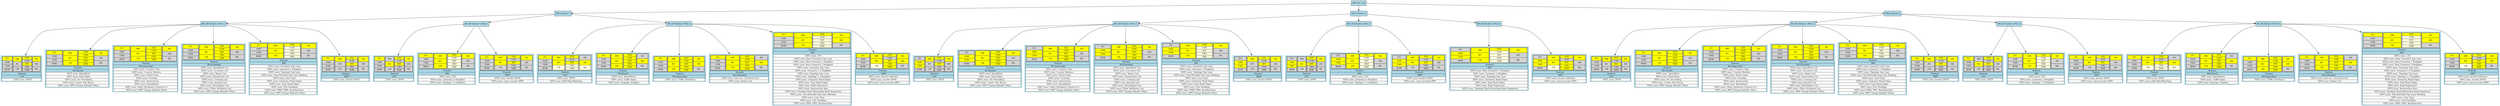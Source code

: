 digraph RG20_FRP {
    

    subgraph gCluster_1_1 {
  rankdir=LR
  style=filled;
  color=lightgrey;
  // FEATURES
  node [shape=record, style=filled, fillcolor=lightblue];

  Feature_SD_LOC_1_1
  [
      shape = none
      label = <<table border="0" cellspacing="0">
              <tr><td><table border="0" cellspacing="0">
                <tr>
                  <td port="market" border="0" bgcolor="white">
                  <table border="1" cellspacing="0">
                    <tr><td bgcolor="yellow">EU</td></tr>
                    <tr><td bgcolor="lightgrey">NAR</td></tr>
                    <tr><td bgcolor="lightgrey">CHN</td></tr>
                    <tr><td bgcolor="lightgrey">ROW</td></tr>
                  </table></td>
                  <td port="scenario" border="0" bgcolor="white">
                  <table border="1" cellspacing="0">
                    <tr><td bgcolor="yellow">HW</td></tr>
                    <tr><td bgcolor="lightgrey">RU</td></tr>
                    <tr><td bgcolor="lightgrey">UR</td></tr>
                  </table></td>
                  <td port="subscenario" border="0" bgcolor="white">
                  <table border="1" cellspacing="0">
                    <tr><td bgcolor="yellow">STD</td></tr>
                    <tr><td bgcolor="lightgrey">CON</td></tr>
                    <tr><td bgcolor="yellow">INT</td></tr>
                    <tr><td bgcolor="lightgrey">CRO</td></tr>
                    <tr><td bgcolor="lightgrey">RAB</td></tr>
                  </table></td>
                  <td port="resolution" border="0" bgcolor="white">
                  <table border="1" cellspacing="0">
                    <tr><td bgcolor="yellow">SD</td></tr>
                    <tr><td bgcolor="lightgrey">HD</td></tr>
                    <tr><td bgcolor="lightgrey">ML</td></tr>
                  </table></td>
                </tr>
              </table></td></tr>
              <tr>
                <td port="stereotype" border="1" bgcolor="lightblue">
                  Feature
                </td>
              </tr>
              <tr>
                <td port="plugin" border="1" bgcolor="lightblue">
                  LOC
                </td>
              </tr>
              <tr><td port="SDFL-xxxxx" border="1" bgcolor="white">
                  SDFL-xxxx: SPOS
              </td></tr>
      </table>>
  ];

  Feature_RA_fused_1_1
  [
      shape = none
      label = <<table border="0" cellspacing="0">
              <tr><td><table border="0" cellspacing="0">
                <tr>
                  <td port="market" border="0" bgcolor="white">
                  <table border="1" cellspacing="0">
                    <tr><td bgcolor="yellow">EU</td></tr>
                    <tr><td bgcolor="lightgrey">NAR</td></tr>
                    <tr><td bgcolor="lightgrey">CHN</td></tr>
                    <tr><td bgcolor="lightgrey">ROW</td></tr>
                  </table></td>
                  <td port="scenario" border="0" bgcolor="white">
                  <table border="1" cellspacing="0">
                    <tr><td bgcolor="yellow">HW</td></tr>
                    <tr><td bgcolor="yellow">RU</td></tr>
                    <tr><td bgcolor="yellow">UR</td></tr>
                  </table></td>
                  <td port="subscenario" border="0" bgcolor="white">
                  <table border="1" cellspacing="0">
                    <tr><td bgcolor="yellow">STD</td></tr>
                    <tr><td bgcolor="yellow">CON</td></tr>
                    <tr><td bgcolor="yellow">INT</td></tr>
                    <tr><td bgcolor="yellow">CRO</td></tr>
                    <tr><td bgcolor="yellow">RAB</td></tr>
                  </table></td>
                  <td port="resolution" border="0" bgcolor="white">
                  <table border="1" cellspacing="0">
                    <tr><td bgcolor="yellow">SD</td></tr>
                    <tr><td bgcolor="lightgrey">HD</td></tr>
                    <tr><td bgcolor="lightgrey">ML</td></tr>
                  </table></td>
                </tr>
              </table></td></tr>
              <tr>
                <td port="stereotype" border="1" bgcolor="lightblue">
                  Feature
                </td>
              </tr>
              <tr>
                <td port="plugin" border="1" bgcolor="lightblue">
                  RA (fused)
                </td>
              </tr>
              <tr><td port="SDFL-xxxxx" border="1" bgcolor="white">
                  SDFL-xxxx: Speedlimit
              </td></tr>
              <tr><td port="SDFL-xxxxx" border="1" bgcolor="white">
                  SDFL-xxxx: Road Signs
              </td></tr>
              <tr><td port="SDFL-xxxxx" border="1" bgcolor="white">
                  SDFL-xxxx: No Overtaking
              </td></tr>
              <tr><td port="SDFL-xxxxx" border="1" bgcolor="white">
                  SDFL-xxxx: Constr. Site Recon.
              </td></tr>
              <tr><td port="SDFL-xxxxx" border="1" bgcolor="white">
                  SDFL-xxxx: MPP Change Rebuild 100ms
              </td></tr>
      </table>>
  ];

  Feature_RA_maponly_1_1
  [
      shape = none
      label = <<table border="0" cellspacing="0">
              <tr><td><table border="0" cellspacing="0">
                <tr>
                  <td port="market" border="0" bgcolor="white">
                  <table border="1" cellspacing="0">
                    <tr><td bgcolor="yellow">EU</td></tr>
                    <tr><td bgcolor="lightgrey">NAR</td></tr>
                    <tr><td bgcolor="lightgrey">CHN</td></tr>
                    <tr><td bgcolor="lightgrey">ROW</td></tr>
                  </table></td>
                  <td port="scenario" border="0" bgcolor="white">
                  <table border="1" cellspacing="0">
                    <tr><td bgcolor="yellow">HW</td></tr>
                    <tr><td bgcolor="yellow">RU</td></tr>
                    <tr><td bgcolor="yellow">UR</td></tr>
                  </table></td>
                  <td port="subscenario" border="0" bgcolor="white">
                  <table border="1" cellspacing="0">
                    <tr><td bgcolor="yellow">STD</td></tr>
                    <tr><td bgcolor="yellow">CON</td></tr>
                    <tr><td bgcolor="yellow">INT</td></tr>
                    <tr><td bgcolor="yellow">CRO</td></tr>
                    <tr><td bgcolor="yellow">RAB</td></tr>
                  </table></td>
                  <td port="resolution" border="0" bgcolor="white">
                  <table border="1" cellspacing="0">
                    <tr><td bgcolor="yellow">SD</td></tr>
                    <tr><td bgcolor="lightgrey">HD</td></tr>
                    <tr><td bgcolor="lightgrey">ML</td></tr>
                  </table></td>
                </tr>
              </table></td></tr>
              <tr>
                <td port="stereotype" border="1" bgcolor="lightblue">
                  Feature
                </td>
              </tr>
              <tr>
                <td port="plugin" border="1" bgcolor="lightblue">
                  RA (map only)
                </td>
              </tr>
              <tr><td port="SDFL-xxxxx" border="1" bgcolor="white">
                  SDFL-xxxx: Country Code
              </td></tr>
              <tr><td port="SDFL-xxxxx" border="1" bgcolor="white">
                  SDFL-xxxx: Country Borders
              </td></tr>
              <tr><td port="SDFL-xxxxx" border="1" bgcolor="white">
                  SDFL-xxxx: Street Class
              </td></tr>
              <tr><td port="SDFL-xxxxx" border="1" bgcolor="white">
                  SDFL-xxxx: Crossing
              </td></tr>
              <tr><td port="SDFL-xxxxx" border="1" bgcolor="white">
                  SDFL-xxxx: Intersection
              </td></tr>
              <tr><td port="SDFL-xxxxx" border="1" bgcolor="white">
                  SDFL-xxxx: Roundabout
              </td></tr>
              <tr><td port="SDFL-xxxxx" border="1" bgcolor="white">
                  SDFL-xxxx: Other Attributes (Tunnel etc.)
              </td></tr>
              <tr><td port="SDFL-xxxxx" border="1" bgcolor="white">
                  SDFL-xxxx: MPP Change Rebuild 100ms
              </td></tr>
      </table>>
  ];

  Feature_RA_Extended_1_1
  [
      shape = none
      label = <<table border="0" cellspacing="0">
              <tr><td><table border="0" cellspacing="0">
                <tr>
                  <td port="market" border="0" bgcolor="white">
                  <table border="1" cellspacing="0">
                    <tr><td bgcolor="yellow">EU</td></tr>
                    <tr><td bgcolor="lightgrey">NAR</td></tr>
                    <tr><td bgcolor="lightgrey">CHN</td></tr>
                    <tr><td bgcolor="lightgrey">ROW</td></tr>
                  </table></td>
                  <td port="scenario" border="0" bgcolor="white">
                  <table border="1" cellspacing="0">
                    <tr><td bgcolor="yellow">HW</td></tr>
                    <tr><td bgcolor="yellow">RU</td></tr>
                    <tr><td bgcolor="yellow">UR</td></tr>
                  </table></td>
                  <td port="subscenario" border="0" bgcolor="white">
                  <table border="1" cellspacing="0">
                    <tr><td bgcolor="yellow">STD</td></tr>
                    <tr><td bgcolor="yellow">CON</td></tr>
                    <tr><td bgcolor="yellow">INT</td></tr>
                    <tr><td bgcolor="yellow">CRO</td></tr>
                    <tr><td bgcolor="yellow">RAB</td></tr>
                  </table></td>
                  <td port="resolution" border="0" bgcolor="white">
                  <table border="1" cellspacing="0">
                    <tr><td bgcolor="yellow">SD</td></tr>
                    <tr><td bgcolor="lightgrey">HD</td></tr>
                    <tr><td bgcolor="lightgrey">ML</td></tr>
                  </table></td>
                </tr>
              </table></td></tr>
              <tr>
                <td port="stereotype" border="1" bgcolor="lightblue">
                  Feature
                </td>
              </tr>
              <tr>
                <td port="plugin" border="1" bgcolor="lightblue">
                  RA Extended
                </td>
              </tr>
              <tr><td port="SDFL-xxxxx" border="1" bgcolor="white">
                  SDFL-xxxx: Speedlimit List
              </td></tr>
              <tr><td port="SDFL-xxxxx" border="1" bgcolor="white">
                  SDFL-xxxx: Curvature List
              </td></tr>
              <tr><td port="SDFL-xxxxx" border="1" bgcolor="white">
                  SDFL-xxxx: Slopes List
              </td></tr>
              <tr><td port="SDFL-xxxxx" border="1" bgcolor="white">
                  SDFL-xxxx: Intersection List
              </td></tr>
              <tr><td port="SDFL-xxxxx" border="1" bgcolor="white">
                  SDFL-xxxx: Crossing List
              </td></tr>
              <tr><td port="SDFL-xxxxx" border="1" bgcolor="white">
                  SDFL-xxxx: Junction List
              </td></tr>
              <tr><td port="SDFL-xxxxx" border="1" bgcolor="white">
                  SDFL-xxxx: Roundabout List
              </td></tr>
              <tr><td port="SDFL-xxxxx" border="1" bgcolor="white">
                  SDFL-xxxx: Other Attributes List
              </td></tr>
              <tr><td port="SDFL-xxxxx" border="1" bgcolor="white">
                  SDFL-xxxx: MPP Change Rebuild 100ms
              </td></tr>
      </table>>
  ];

  Feature_RM_1_1
  [
      shape = none
      label = <<table border="0" cellspacing="0">
              <tr><td><table border="0" cellspacing="0">
                <tr>
                  <td port="market" border="0" bgcolor="white">
                  <table border="1" cellspacing="0">
                    <tr><td bgcolor="yellow">EU</td></tr>
                    <tr><td bgcolor="lightgrey">NAR</td></tr>
                    <tr><td bgcolor="lightgrey">CHN</td></tr>
                    <tr><td bgcolor="lightgrey">ROW</td></tr>
                  </table></td>
                  <td port="scenario" border="0" bgcolor="white">
                  <table border="1" cellspacing="0">
                    <tr><td bgcolor="yellow">HW</td></tr>
                    <tr><td bgcolor="yellow">RU</td></tr>
                    <tr><td bgcolor="yellow">UR</td></tr>
                  </table></td>
                  <td port="subscenario" border="0" bgcolor="white">
                  <table border="1" cellspacing="0">
                    <tr><td bgcolor="yellow">STD</td></tr>
                    <tr><td bgcolor="lightyellow">CON</td></tr>
                    <tr><td bgcolor="lightyellow">INT</td></tr>
                    <tr><td bgcolor="lightyellow">CRO</td></tr>
                    <tr><td bgcolor="lightyellow">RAB</td></tr>
                  </table></td>
                  <td port="resolution" border="0" bgcolor="white">
                  <table border="1" cellspacing="0">
                    <tr><td bgcolor="yellow">SD</td></tr>
                    <tr><td bgcolor="lightgrey">HD</td></tr>
                    <tr><td bgcolor="lightgrey">ML</td></tr>
                  </table></td>
                </tr>
              </table></td></tr>
              <tr>
                <td port="stereotype" border="1" bgcolor="lightblue">
                  Feature
                </td>
              </tr>
              <tr>
                <td port="plugin" border="1" bgcolor="lightblue">
                  RM
                </td>
              </tr>
              <tr><td port="SDFL-xxxxx" border="1" bgcolor="white">
                  SDFL-xxxx: Geometry Ego Lane
              </td></tr>
              <tr><td port="SDFL-xxxxx" border="1" bgcolor="white">
                  SDFL-xxxx: Geometry 1-Neighbor
              </td></tr>
              <tr><td port="SDFL-xxxxx" border="1" bgcolor="white">
                  SDFL-xxxx: Topology Ego Lane
              </td></tr>
              <tr><td port="SDFL-xxxxx" border="1" bgcolor="white">
                  SDFL-xxxx: Non-/Drivable Ego Lane Marking
              </td></tr>
              <tr><td port="SDFL-xxxxx" border="1" bgcolor="white">
                  SDFL-xxxx: Lane Type
              </td></tr>
              <tr><td port="SDFL-xxxxx" border="1" bgcolor="white">
                  SDFL-xxxx: Geometry Road Edges
              </td></tr>
              <tr><td port="SDFL-xxxxx" border="1" bgcolor="white">
                  SDFL-xxxx: Type Road Edges
              </td></tr>
              <tr><td port="SDFL-xxxxx" border="1" bgcolor="white">
                  SDFL-xxxx: Exit Handling
              </td></tr>
              <tr><td port="SDFL-xxxxx" border="1" bgcolor="white">
                  SDFL-xxxx: WBA, SWA, Rearfunctions
              </td></tr>
              <tr><td port="SDFL-xxxxx" border="1" bgcolor="white">
                  SDFL-xxxx: MPP Change Rebuild 100ms
              </td></tr>
      </table>>
  ];

  Feature_MPP_1_1
  [
      shape = none
      label = <<table border="0" cellspacing="0">
              <tr><td><table border="0" cellspacing="0">
                <tr>
                  <td port="market" border="0" bgcolor="white">
                  <table border="1" cellspacing="0">
                    <tr><td bgcolor="yellow">EU</td></tr>
                    <tr><td bgcolor="lightgrey">NAR</td></tr>
                    <tr><td bgcolor="lightgrey">CHN</td></tr>
                    <tr><td bgcolor="lightgrey">ROW</td></tr>
                  </table></td>
                  <td port="scenario" border="0" bgcolor="white">
                  <table border="1" cellspacing="0">
                    <tr><td bgcolor="yellow">HW</td></tr>
                    <tr><td bgcolor="lightgrey">RU</td></tr>
                    <tr><td bgcolor="lightgrey">UR</td></tr>
                  </table></td>
                  <td port="subscenario" border="0" bgcolor="white">
                  <table border="1" cellspacing="0">
                    <tr><td bgcolor="yellow">STD</td></tr>
                    <tr><td bgcolor="lightgrey">CON</td></tr>
                    <tr><td bgcolor="yellow">INT</td></tr>
                    <tr><td bgcolor="lightgrey">CRO</td></tr>
                    <tr><td bgcolor="lightgrey">RAB</td></tr>
                  </table></td>
                  <td port="resolution" border="0" bgcolor="white">
                  <table border="1" cellspacing="0">
                    <tr><td bgcolor="yellow">SD</td></tr>
                    <tr><td bgcolor="lightgrey">HD</td></tr>
                    <tr><td bgcolor="lightgrey">ML</td></tr>
                  </table></td>
                </tr>
              </table></td></tr>
              <tr>
                <td port="stereotype" border="1" bgcolor="lightblue">
                  Feature
                </td>
              </tr>
              <tr>
                <td port="plugin" border="1" bgcolor="lightblue">
                    MPP
                </td>
              </tr>
              <tr><td port="SDFL-xxxxx" border="1" bgcolor="white">
                  SDFL-xxxx: Involve SPOS
              </td></tr>
      </table>>
  ];

  Cluster_1_1  -> Feature_SD_LOC_1_1;
  Cluster_1_1  -> Feature_RA_fused_1_1;
  Cluster_1_1  -> Feature_RA_maponly_1_1;
  Cluster_1_1  -> Feature_RA_Extended_1_1;
  Cluster_1_1  -> Feature_RM_1_1;
  Cluster_1_1  -> Feature_MPP_1_1;

  Cluster_1_1 [label="RG 20 Cluster 1 Prio 1"]
}

    subgraph gCluster_1_2 {
  rankdir=LR
  style=filled;
  color=lightgrey;
  // FEATURES
  node [shape=record, style=filled, fillcolor=lightblue];

  Feature_SD_LOC_1_2
  [
      shape = none
      label = <<table border="0" cellspacing="0">
              <tr><td><table border="0" cellspacing="0">
                <tr>
                  <td port="market" border="0" bgcolor="white">
                  <table border="1" cellspacing="0">
                    <tr><td bgcolor="yellow">EU</td></tr>
                    <tr><td bgcolor="lightgrey">NAR</td></tr>
                    <tr><td bgcolor="lightgrey">CHN</td></tr>
                    <tr><td bgcolor="lightgrey">ROW</td></tr>
                  </table></td>
                  <td port="scenario" border="0" bgcolor="white">
                  <table border="1" cellspacing="0">
                    <tr><td bgcolor="lightgrey">HW</td></tr>
                    <tr><td bgcolor="yellow">RU</td></tr>
                    <tr><td bgcolor="lightgrey">UR</td></tr>
                  </table></td>
                  <td port="subscenario" border="0" bgcolor="white">
                  <table border="1" cellspacing="0">
                    <tr><td bgcolor="yellow">STD</td></tr>
                    <tr><td bgcolor="lightgrey">CON</td></tr>
                    <tr><td bgcolor="yellow">INT</td></tr>
                    <tr><td bgcolor="lightgrey">CRO</td></tr>
                    <tr><td bgcolor="lightgrey">RAB</td></tr>
                  </table></td>
                  <td port="resolution" border="0" bgcolor="white">
                  <table border="1" cellspacing="0">
                    <tr><td bgcolor="yellow">SD</td></tr>
                    <tr><td bgcolor="lightgrey">HD</td></tr>
                    <tr><td bgcolor="lightgrey">ML</td></tr>
                  </table></td>
                </tr>
              </table></td></tr>
              <tr>
                <td port="stereotype" border="1" bgcolor="lightblue">
                  Feature
                </td>
              </tr>
              <tr>
                <td port="plugin" border="1" bgcolor="lightblue">
                  LOC
                </td>
              </tr>
              <tr><td port="SDFL-xxxxx" border="1" bgcolor="white">
                  SDFL-xxxx: SPOS
              </td></tr>
      </table>>
  ];

  //Feature_RA_fused_1_2
  //[
  //    shape = none
  //    label = <<table border="0" cellspacing="0">
  //            <tr><td><table border="0" cellspacing="0">
  //              <tr>
  //                <td port="market" border="0" bgcolor="white">
  //                <table border="1" cellspacing="0">
  //                  <tr><td bgcolor="yellow">EU</td></tr>
  //                  <tr><td bgcolor="lightgrey">NAR</td></tr>
  //                  <tr><td bgcolor="lightgrey">CHN</td></tr>
  //                  <tr><td bgcolor="lightgrey">ROW</td></tr>
  //                </table></td>
  //                <td port="scenario" border="0" bgcolor="white">
  //                <table border="1" cellspacing="0">
  //                  <tr><td bgcolor="yellow">HW</td></tr>
  //                  <tr><td bgcolor="yellow">RU</td></tr>
  //                  <tr><td bgcolor="yellow">UR</td></tr>
  //                </table></td>
  //                <td port="subscenario" border="0" bgcolor="white">
  //                <table border="1" cellspacing="0">
  //                  <tr><td bgcolor="yellow">STD</td></tr>
  //                  <tr><td bgcolor="yellow">CON</td></tr>
  //                  <tr><td bgcolor="yellow">INT</td></tr>
  //                  <tr><td bgcolor="yellow">CRO</td></tr>
  //                  <tr><td bgcolor="yellow">RAB</td></tr>
  //                </table></td>
  //                <td port="resolution" border="0" bgcolor="white">
  //                <table border="1" cellspacing="0">
  //                  <tr><td bgcolor="yellow">SD</td></tr>
  //                  <tr><td bgcolor="lightgrey">HD</td></tr>
  //                  <tr><td bgcolor="lightgrey">ML</td></tr>
  //                </table></td>
  //              </tr>
  //            </table></td></tr>
  //            <tr>
  //              <td port="stereotype" border="1" bgcolor="lightblue">
  //                Feature
  //              </td>
  //            </tr>
  //            <tr>
  //              <td port="plugin" border="1" bgcolor="lightblue">
  //                RA (fused)
  //              </td>
  //            </tr>
  //            <tr><td port="SDFL-xxxxx" border="1" bgcolor="white">
  //                SDFL-xxxx:
  //            </td></tr>
  //    </table>>
  //];
//
  //Feature_RA_maponly_1_2
  //[
  //    shape = none
  //    label = <<table border="0" cellspacing="0">
  //            <tr><td><table border="0" cellspacing="0">
  //              <tr>
  //                <td port="market" border="0" bgcolor="white">
  //                <table border="1" cellspacing="0">
  //                  <tr><td bgcolor="yellow">EU</td></tr>
  //                  <tr><td bgcolor="lightgrey">NAR</td></tr>
  //                  <tr><td bgcolor="lightgrey">CHN</td></tr>
  //                  <tr><td bgcolor="lightgrey">ROW</td></tr>
  //                </table></td>
  //                <td port="scenario" border="0" bgcolor="white">
  //                <table border="1" cellspacing="0">
  //                  <tr><td bgcolor="yellow">HW</td></tr>
  //                  <tr><td bgcolor="yellow">RU</td></tr>
  //                  <tr><td bgcolor="yellow">UR</td></tr>
  //                </table></td>
  //                <td port="subscenario" border="0" bgcolor="white">
  //                <table border="1" cellspacing="0">
  //                  <tr><td bgcolor="yellow">STD</td></tr>
  //                  <tr><td bgcolor="yellow">CON</td></tr>
  //                  <tr><td bgcolor="yellow">INT</td></tr>
  //                  <tr><td bgcolor="yellow">CRO</td></tr>
  //                  <tr><td bgcolor="yellow">RAB</td></tr>
  //                </table></td>
  //                <td port="resolution" border="0" bgcolor="white">
  //                <table border="1" cellspacing="0">
  //                  <tr><td bgcolor="yellow">SD</td></tr>
  //                  <tr><td bgcolor="lightgrey">HD</td></tr>
  //                  <tr><td bgcolor="lightgrey">ML</td></tr>
  //                </table></td>
  //              </tr>
  //            </table></td></tr>
  //            <tr>
  //              <td port="stereotype" border="1" bgcolor="lightblue">
  //                Feature
  //              </td>
  //            </tr>
  //            <tr>
  //              <td port="plugin" border="1" bgcolor="lightblue">
  //                RA (map only)
  //              </td>
  //            </tr>
  //            <tr><td port="SDFL-xxxxx" border="1" bgcolor="white">
  //                SDFL-xxxx:
  //            </td></tr>
  //    </table>>
  //];
//
  //Feature_RA_Extended_1_2
  //[
  //    shape = none
  //    label = <<table border="0" cellspacing="0">
  //            <tr><td><table border="0" cellspacing="0">
  //              <tr>
  //                <td port="market" border="0" bgcolor="white">
  //                <table border="1" cellspacing="0">
  //                  <tr><td bgcolor="yellow">EU</td></tr>
  //                  <tr><td bgcolor="lightgrey">NAR</td></tr>
  //                  <tr><td bgcolor="lightgrey">CHN</td></tr>
  //                  <tr><td bgcolor="lightgrey">ROW</td></tr>
  //                </table></td>
  //                <td port="scenario" border="0" bgcolor="white">
  //                <table border="1" cellspacing="0">
  //                  <tr><td bgcolor="yellow">HW</td></tr>
  //                  <tr><td bgcolor="yellow">RU</td></tr>
  //                  <tr><td bgcolor="yellow">UR</td></tr>
  //                </table></td>
  //                <td port="subscenario" border="0" bgcolor="white">
  //                <table border="1" cellspacing="0">
  //                  <tr><td bgcolor="yellow">STD</td></tr>
  //                  <tr><td bgcolor="yellow">CON</td></tr>
  //                  <tr><td bgcolor="yellow">INT</td></tr>
  //                  <tr><td bgcolor="yellow">CRO</td></tr>
  //                  <tr><td bgcolor="yellow">RAB</td></tr>
  //                </table></td>
  //                <td port="resolution" border="0" bgcolor="white">
  //                <table border="1" cellspacing="0">
  //                  <tr><td bgcolor="yellow">SD</td></tr>
  //                  <tr><td bgcolor="lightgrey">HD</td></tr>
  //                  <tr><td bgcolor="lightgrey">ML</td></tr>
  //                </table></td>
  //              </tr>
  //            </table></td></tr>
  //            <tr>
  //              <td port="stereotype" border="1" bgcolor="lightblue">
  //                Feature
  //              </td>
  //            </tr>
  //            <tr>
  //              <td port="plugin" border="1" bgcolor="lightblue">
  //                RA Extended
  //              </td>
  //            </tr>
  //            <tr><td port="SDFL-xxxxx" border="1" bgcolor="white">
  //                SDFL-xxxx:
  //            </td></tr>
  //    </table>>
  //];

  Feature_RM_1_2
  [
      shape = none
      label = <<table border="0" cellspacing="0">
              <tr><td><table border="0" cellspacing="0">
                <tr>
                  <td port="market" border="0" bgcolor="white">
                  <table border="1" cellspacing="0">
                    <tr><td bgcolor="yellow">EU</td></tr>
                    <tr><td bgcolor="lightgrey">NAR</td></tr>
                    <tr><td bgcolor="lightgrey">CHN</td></tr>
                    <tr><td bgcolor="lightgrey">ROW</td></tr>
                  </table></td>
                  <td port="scenario" border="0" bgcolor="white">
                  <table border="1" cellspacing="0">
                    <tr><td bgcolor="yellow">HW</td></tr>
                    <tr><td bgcolor="yellow">RU</td></tr>
                    <tr><td bgcolor="yellow">UR</td></tr>
                  </table></td>
                  <td port="subscenario" border="0" bgcolor="white">
                  <table border="1" cellspacing="0">
                    <tr><td bgcolor="yellow">STD</td></tr>
                    <tr><td bgcolor="lightyellow">CON</td></tr>
                    <tr><td bgcolor="lightyellow">INT</td></tr>
                    <tr><td bgcolor="lightyellow">CRO</td></tr>
                    <tr><td bgcolor="lightyellow">RAB</td></tr>
                  </table></td>
                  <td port="resolution" border="0" bgcolor="white">
                  <table border="1" cellspacing="0">
                    <tr><td bgcolor="yellow">SD</td></tr>
                    <tr><td bgcolor="lightgrey">HD</td></tr>
                    <tr><td bgcolor="lightgrey">ML</td></tr>
                  </table></td>
                </tr>
              </table></td></tr>
              <tr>
                <td port="stereotype" border="1" bgcolor="lightblue">
                  Feature
                </td>
              </tr>
              <tr>
                <td port="plugin" border="1" bgcolor="lightblue">
                  RM
                </td>
              </tr>
              <tr><td port="SDFL-xxxxx" border="1" bgcolor="white">
                  SDFL-xxxx: LFO
              </td></tr>
              <tr><td port="SDFL-xxxxx" border="1" bgcolor="white">
                  SDFL-xxxx: Geometry 2-Neighbor
              </td></tr>
              <tr><td port="SDFL-xxxxx" border="1" bgcolor="white">
                  SDFL-xxxx: Topology 1,2-Neighbor
              </td></tr>
      </table>>
  ];

  Feature_MPP_1_2
  [
      shape = none
      label = <<table border="0" cellspacing="0">
              <tr><td><table border="0" cellspacing="0">
                <tr>
                  <td port="market" border="0" bgcolor="white">
                  <table border="1" cellspacing="0">
                    <tr><td bgcolor="yellow">EU</td></tr>
                    <tr><td bgcolor="lightgrey">NAR</td></tr>
                    <tr><td bgcolor="lightgrey">CHN</td></tr>
                    <tr><td bgcolor="lightgrey">ROW</td></tr>
                  </table></td>
                  <td port="scenario" border="0" bgcolor="white">
                  <table border="1" cellspacing="0">
                    <tr><td bgcolor="yellow">HW</td></tr>
                    <tr><td bgcolor="yellow">RU</td></tr>
                    <tr><td bgcolor="lightgrey">UR</td></tr>
                  </table></td>
                  <td port="subscenario" border="0" bgcolor="white">
                  <table border="1" cellspacing="0">
                    <tr><td bgcolor="yellow">STD</td></tr>
                    <tr><td bgcolor="lightgrey">CON</td></tr>
                    <tr><td bgcolor="yellow">INT</td></tr>
                    <tr><td bgcolor="lightgrey">CRO</td></tr>
                    <tr><td bgcolor="lightgrey">RAB</td></tr>
                  </table></td>
                  <td port="resolution" border="0" bgcolor="white">
                  <table border="1" cellspacing="0">
                    <tr><td bgcolor="yellow">SD</td></tr>
                    <tr><td bgcolor="lightgrey">HD</td></tr>
                    <tr><td bgcolor="lightgrey">ML</td></tr>
                  </table></td>
                </tr>
              </table></td></tr>
              <tr>
                <td port="stereotype" border="1" bgcolor="lightblue">
                  Feature
                </td>
              </tr>
              <tr>
                <td port="plugin" border="1" bgcolor="lightblue">
                    MPP
                </td>
              </tr>
              <tr><td port="SDFL-xxxxx" border="1" bgcolor="white">
                  SDFL-xxxx: Involve SPOS
              </td></tr>
              <tr><td port="SDFL-xxxxx" border="1" bgcolor="white">
                  SDFL-xxxx: Lane accurate MPP
              </td></tr>
      </table>>
  ];

  Cluster_1_2  -> Feature_SD_LOC_1_2;
  //Cluster_1_2  -> Feature_RA_fused_1_2;
  //Cluster_1_2  -> Feature_RA_maponly_1_2;
  //Cluster_1_2  -> Feature_RA_Extended_1_2;
  Cluster_1_2  -> Feature_RM_1_2;
  Cluster_1_2  -> Feature_MPP_1_2;

  Cluster_1_2 [label="RG 20 Cluster 1 Prio 2"]

}

    subgraph gCluster_1_3 {
  rankdir=LR
  style=filled;
  color=lightgrey;
  // FEATURES
  node [shape=record, style=filled, fillcolor=lightblue];

  Feature_HD_LOC_1_3
  [
      shape = none
      label = <<table border="0" cellspacing="0">
              <tr><td><table border="0" cellspacing="0">
                <tr>
                  <td port="market" border="0" bgcolor="white">
                  <table border="1" cellspacing="0">
                    <tr><td bgcolor="yellow">EU</td></tr>
                    <tr><td bgcolor="lightgrey">NAR</td></tr>
                    <tr><td bgcolor="lightgrey">CHN</td></tr>
                    <tr><td bgcolor="lightgrey">ROW</td></tr>
                  </table></td>
                  <td port="scenario" border="0" bgcolor="white">
                  <table border="1" cellspacing="0">
                    <tr><td bgcolor="yellow">HW</td></tr>
                    <tr><td bgcolor="yellow">RU</td></tr>
                    <tr><td bgcolor="lightyellow">UR</td></tr>
                  </table></td>
                  <td port="subscenario" border="0" bgcolor="white">
                  <table border="1" cellspacing="0">
                    <tr><td bgcolor="yellow">STD</td></tr>
                    <tr><td bgcolor="lightgrey">CON</td></tr>
                    <tr><td bgcolor="yellow">INT</td></tr>
                    <tr><td bgcolor="lightyellow">CRO</td></tr>
                    <tr><td bgcolor="lightyellow">RAB</td></tr>
                  </table></td>
                  <td port="resolution" border="0" bgcolor="white">
                  <table border="1" cellspacing="0">
                    <tr><td bgcolor="lightgrey">SD</td></tr>
                    <tr><td bgcolor="yellow">HD</td></tr>
                    <tr><td bgcolor="lightyellow">ML</td></tr>
                  </table></td>
                </tr>
              </table></td></tr>
              <tr>
                <td port="stereotype" border="1" bgcolor="lightblue">
                  Feature
                </td>
              </tr>
              <tr>
                <td port="plugin" border="1" bgcolor="lightblue">
                  LOC
                </td>
              </tr>
              <tr><td port="SDFL-xxxxx" border="1" bgcolor="white">
                  SDFL-xxxx: SPOS
              </td></tr>
              <tr><td port="SDFL-xxxxx" border="1" bgcolor="white">
                  SDFL-xxxx: HAD Map Matching
              </td></tr>
      </table>>
  ];

  Feature_RA_fused_1_3
  [
      shape = none
      label = <<table border="0" cellspacing="0">
              <tr><td><table border="0" cellspacing="0">
                <tr>
                  <td port="market" border="0" bgcolor="white">
                  <table border="1" cellspacing="0">
                    <tr><td bgcolor="yellow">EU</td></tr>
                    <tr><td bgcolor="lightgrey">NAR</td></tr>
                    <tr><td bgcolor="lightgrey">CHN</td></tr>
                    <tr><td bgcolor="lightgrey">ROW</td></tr>
                  </table></td>
                  <td port="scenario" border="0" bgcolor="white">
                  <table border="1" cellspacing="0">
                    <tr><td bgcolor="yellow">HW</td></tr>
                    <tr><td bgcolor="yellow">RU</td></tr>
                    <tr><td bgcolor="yellow">UR</td></tr>
                  </table></td>
                  <td port="subscenario" border="0" bgcolor="white">
                  <table border="1" cellspacing="0">
                    <tr><td bgcolor="yellow">STD</td></tr>
                    <tr><td bgcolor="yellow">CON</td></tr>
                    <tr><td bgcolor="yellow">INT</td></tr>
                    <tr><td bgcolor="yellow">CRO</td></tr>
                    <tr><td bgcolor="yellow">RAB</td></tr>
                  </table></td>
                  <td port="resolution" border="0" bgcolor="white">
                  <table border="1" cellspacing="0">
                    <tr><td bgcolor="lightgrey">SD</td></tr>
                    <tr><td bgcolor="yellow">HD</td></tr>
                    <tr><td bgcolor="lightgrey">ML</td></tr>
                  </table></td>
                </tr>
              </table></td></tr>
              <tr>
                <td port="stereotype" border="1" bgcolor="lightblue">
                  Feature
                </td>
              </tr>
              <tr>
                <td port="plugin" border="1" bgcolor="lightblue">
                  RA (fused)
                </td>
              </tr>
              <tr><td port="SDFL-xxxxx" border="1" bgcolor="white">
                  SDFL-xxxx: Speedlimits
              </td></tr>
              <tr><td port="SDFL-xxxxx" border="1" bgcolor="white">
                  SDFL-xxxx: Traffic Signs
              </td></tr>
              <tr><td port="SDFL-xxxxx" border="1" bgcolor="white">
                  SDFL-xxxx: Stopsign, Stopline
              </td></tr>
      </table>>
  ];

  Feature_RA_maponly_1_3
  [
      shape = none
      label = <<table border="0" cellspacing="0">
              <tr><td><table border="0" cellspacing="0">
                <tr>
                  <td port="market" border="0" bgcolor="white">
                  <table border="1" cellspacing="0">
                    <tr><td bgcolor="yellow">EU</td></tr>
                    <tr><td bgcolor="lightgrey">NAR</td></tr>
                    <tr><td bgcolor="lightgrey">CHN</td></tr>
                    <tr><td bgcolor="lightgrey">ROW</td></tr>
                  </table></td>
                  <td port="scenario" border="0" bgcolor="white">
                  <table border="1" cellspacing="0">
                    <tr><td bgcolor="yellow">HW</td></tr>
                    <tr><td bgcolor="yellow">RU</td></tr>
                    <tr><td bgcolor="yellow">UR</td></tr>
                  </table></td>
                  <td port="subscenario" border="0" bgcolor="white">
                  <table border="1" cellspacing="0">
                    <tr><td bgcolor="yellow">STD</td></tr>
                    <tr><td bgcolor="yellow">CON</td></tr>
                    <tr><td bgcolor="yellow">INT</td></tr>
                    <tr><td bgcolor="yellow">CRO</td></tr>
                    <tr><td bgcolor="yellow">RAB</td></tr>
                  </table></td>
                  <td port="resolution" border="0" bgcolor="white">
                  <table border="1" cellspacing="0">
                    <tr><td bgcolor="yellow">SD</td></tr>
                    <tr><td bgcolor="yellow">HD</td></tr>
                    <tr><td bgcolor="lightgrey">ML</td></tr>
                  </table></td>
                </tr>
              </table></td></tr>
              <tr>
                <td port="stereotype" border="1" bgcolor="lightblue">
                  Feature
                </td>
              </tr>
              <tr>
                <td port="plugin" border="1" bgcolor="lightblue">
                  RA (map only)
                </td>
              </tr>
              <tr><td port="SDFL-xxxxx" border="1" bgcolor="white">
                  SDFL-xxxx: Traffic Handiness
              </td></tr>
      </table>>
  ];

  Feature_RA_Extended_1_3
  [
      shape = none
      label = <<table border="0" cellspacing="0">
              <tr><td><table border="0" cellspacing="0">
                <tr>
                  <td port="market" border="0" bgcolor="white">
                  <table border="1" cellspacing="0">
                    <tr><td bgcolor="yellow">EU</td></tr>
                    <tr><td bgcolor="lightgrey">NAR</td></tr>
                    <tr><td bgcolor="lightgrey">CHN</td></tr>
                    <tr><td bgcolor="lightgrey">ROW</td></tr>
                  </table></td>
                  <td port="scenario" border="0" bgcolor="white">
                  <table border="1" cellspacing="0">
                    <tr><td bgcolor="yellow">HW</td></tr>
                    <tr><td bgcolor="yellow">RU</td></tr>
                    <tr><td bgcolor="yellow">UR</td></tr>
                  </table></td>
                  <td port="subscenario" border="0" bgcolor="white">
                  <table border="1" cellspacing="0">
                    <tr><td bgcolor="yellow">STD</td></tr>
                    <tr><td bgcolor="yellow">CON</td></tr>
                    <tr><td bgcolor="yellow">INT</td></tr>
                    <tr><td bgcolor="yellow">CRO</td></tr>
                    <tr><td bgcolor="yellow">RAB</td></tr>
                  </table></td>
                  <td port="resolution" border="0" bgcolor="white">
                  <table border="1" cellspacing="0">
                    <tr><td bgcolor="lightgrey">SD</td></tr>
                    <tr><td bgcolor="yellow">HD</td></tr>
                    <tr><td bgcolor="lightgrey">ML</td></tr>
                  </table></td>
                </tr>
              </table></td></tr>
              <tr>
                <td port="stereotype" border="1" bgcolor="lightblue">
                  Feature
                </td>
              </tr>
              <tr>
                <td port="plugin" border="1" bgcolor="lightblue">
                  RA Extended
                </td>
              </tr>
              <tr><td port="SDFL-xxxxx" border="1" bgcolor="white">
                  SDFL-xxxx: Lane acc. Curvature List
              </td></tr>
              <tr><td port="SDFL-xxxxx" border="1" bgcolor="white">
                  SDFL-xxxx: Slopes List
              </td></tr>
      </table>>
  ];

  Feature_RM_1_3
  [
      shape = none
      label = <<table border="0" cellspacing="0">
              <tr><td><table border="0" cellspacing="0">
                <tr>
                  <td port="market" border="0" bgcolor="white">
                  <table border="1" cellspacing="0">
                    <tr><td bgcolor="yellow">EU</td></tr>
                    <tr><td bgcolor="lightgrey">NAR</td></tr>
                    <tr><td bgcolor="lightgrey">CHN</td></tr>
                    <tr><td bgcolor="lightgrey">ROW</td></tr>
                  </table></td>
                  <td port="scenario" border="0" bgcolor="white">
                  <table border="1" cellspacing="0">
                    <tr><td bgcolor="yellow">HW</td></tr>
                    <tr><td bgcolor="yellow">RU</td></tr>
                    <tr><td bgcolor="yellow">UR</td></tr>
                  </table></td>
                  <td port="subscenario" border="0" bgcolor="white">
                  <table border="1" cellspacing="0">
                    <tr><td bgcolor="yellow">STD</td></tr>
                    <tr><td bgcolor="lightyellow">CON</td></tr>
                    <tr><td bgcolor="lightyellow">INT</td></tr>
                    <tr><td bgcolor="lightyellow">CRO</td></tr>
                    <tr><td bgcolor="lightyellow">RAB</td></tr>
                  </table></td>
                  <td port="resolution" border="0" bgcolor="white">
                  <table border="1" cellspacing="0">
                    <tr><td bgcolor="yellow">SD</td></tr>
                    <tr><td bgcolor="yellow">HD</td></tr>
                    <tr><td bgcolor="lightgrey">ML</td></tr>
                  </table></td>
                </tr>
              </table></td></tr>
              <tr>
                <td port="stereotype" border="1" bgcolor="lightblue">
                  Feature
                </td>
              </tr>
              <tr>
                <td port="plugin" border="1" bgcolor="lightblue">
                  RM
                </td>
              </tr>
              <tr><td port="SDFL-xxxxx" border="1" bgcolor="white">
                  SDFL-xxxx: LFO
              </td></tr>
              <tr><td port="SDFL-xxxxx" border="1" bgcolor="white">
                  SDFL-xxxx: Rear Geometry Ego Lane
              </td></tr>
              <tr><td port="SDFL-xxxxx" border="1" bgcolor="white">
                  SDFL-xxxx: Rear Geometry 1-Neighbor
              </td></tr>
              <tr><td port="SDFL-xxxxx" border="1" bgcolor="white">
                  SDFL-xxxx: Rear Geometry 2-Neighbor
              </td></tr>
              <tr><td port="SDFL-xxxxx" border="1" bgcolor="white">
                  SDFL-xxxx: Geometry Ego Lane
              </td></tr>
              <tr><td port="SDFL-xxxxx" border="1" bgcolor="white">
                  SDFL-xxxx: Geometry 1,2-Neighbor
              </td></tr>
              <tr><td port="SDFL-xxxxx" border="1" bgcolor="white">
                  SDFL-xxxx: Topology Ego Lane
              </td></tr>
              <tr><td port="SDFL-xxxxx" border="1" bgcolor="white">
                  SDFL-xxxx: Topology 1,2-Neighbor
              </td></tr>
              <tr><td port="SDFL-xxxxx" border="1" bgcolor="white">
                  SDFL-xxxx: Geometry Road Edges
              </td></tr>
              <tr><td port="SDFL-xxxxx" border="1" bgcolor="white">
                  SDFL-xxxx: Type Road Edges
              </td></tr>
              <tr><td port="SDFL-xxxxx" border="1" bgcolor="white">
                  SDFL-xxxx: Road Seperators
              </td></tr>
              <tr><td port="SDFL-xxxxx" border="1" bgcolor="white">
                  SDFL-xxxx: Intersection Area
              </td></tr>
              <tr><td port="SDFL-xxxxx" border="1" bgcolor="white">
                  SDFL-xxxx: Topology Road (Branching Road Segments)
              </td></tr>
              <tr><td port="SDFL-xxxxx" border="1" bgcolor="white">
                  SDFL-xxxx: Non-/Drivable Ego Lane Marking
              </td></tr>
              <tr><td port="SDFL-xxxxx" border="1" bgcolor="white">
                  SDFL-xxxx: Lane Type
              </td></tr>
              <tr><td port="SDFL-xxxxx" border="1" bgcolor="white">
                  SDFL-xxxx: Exit Handling
              </td></tr>
              <tr><td port="SDFL-xxxxx" border="1" bgcolor="white">
                  SDFL-xxxx: WBA, SWA, Rearfunctions
              </td></tr>
      </table>>
  ];

  Feature_MPP_1_3
  [
      shape = none
      label = <<table border="0" cellspacing="0">
              <tr><td><table border="0" cellspacing="0">
                <tr>
                  <td port="market" border="0" bgcolor="white">
                  <table border="1" cellspacing="0">
                    <tr><td bgcolor="yellow">EU</td></tr>
                    <tr><td bgcolor="lightgrey">NAR</td></tr>
                    <tr><td bgcolor="lightgrey">CHN</td></tr>
                    <tr><td bgcolor="lightgrey">ROW</td></tr>
                  </table></td>
                  <td port="scenario" border="0" bgcolor="white">
                  <table border="1" cellspacing="0">
                    <tr><td bgcolor="yellow">HW</td></tr>
                    <tr><td bgcolor="yellow">RU</td></tr>
                    <tr><td bgcolor="lightyellow">UR</td></tr>
                  </table></td>
                  <td port="subscenario" border="0" bgcolor="white">
                  <table border="1" cellspacing="0">
                    <tr><td bgcolor="yellow">STD</td></tr>
                    <tr><td bgcolor="lightgrey">CON</td></tr>
                    <tr><td bgcolor="yellow">INT</td></tr>
                    <tr><td bgcolor="yellow">CRO</td></tr>
                    <tr><td bgcolor="yellow">RAB</td></tr>
                  </table></td>
                  <td port="resolution" border="0" bgcolor="white">
                  <table border="1" cellspacing="0">
                    <tr><td bgcolor="yellow">SD</td></tr>
                    <tr><td bgcolor="yellow">HD</td></tr>
                    <tr><td bgcolor="lightgrey">ML</td></tr>
                  </table></td>
                </tr>
              </table></td></tr>
              <tr>
                <td port="stereotype" border="1" bgcolor="lightblue">
                  Feature
                </td>
              </tr>
              <tr>
                <td port="plugin" border="1" bgcolor="lightblue">
                    MPP
                </td>
              </tr>
              <tr><td port="SDFL-xxxxx" border="1" bgcolor="white">
                  SDFL-xxxx: Involve Indicator
              </td></tr>
              <tr><td port="SDFL-xxxxx" border="1" bgcolor="white">
                  SDFL-xxxx: Involve SPOS
              </td></tr>
              <tr><td port="SDFL-xxxxx" border="1" bgcolor="white">
                  SDFL-xxxx: Lane accurate MPP
              </td></tr>
      </table>>
  ];

  Cluster_1_3  -> Feature_HD_LOC_1_3;
  Cluster_1_3  -> Feature_RA_fused_1_3;
  Cluster_1_3  -> Feature_RA_maponly_1_3;
  Cluster_1_3  -> Feature_RA_Extended_1_3;
  Cluster_1_3  -> Feature_RM_1_3;
  Cluster_1_3  -> Feature_MPP_1_3;

  Cluster_1_3 [label="RG 20 Cluster 1 Prio 3"]

}


    subgraph gCluster_2_1 {
  rankdir=LR
  style=filled;
  color=lightgrey;
  // FEATURES
  node [shape=record, style=filled, fillcolor=lightblue];

  Feature_SD_LOC_2_1
  [
      shape = none
      label = <<table border="0" cellspacing="0">
              <tr><td><table border="0" cellspacing="0">
                <tr>
                  <td port="market" border="0" bgcolor="white">
                  <table border="1" cellspacing="0">
                    <tr><td bgcolor="lightgrey">EU</td></tr>
                    <tr><td bgcolor="yellow">NAR</td></tr>
                    <tr><td bgcolor="yellow">CHN</td></tr>
                    <tr><td bgcolor="lightgrey">ROW</td></tr>
                  </table></td>
                  <td port="scenario" border="0" bgcolor="white">
                  <table border="1" cellspacing="0">
                    <tr><td bgcolor="yellow">HW</td></tr>
                    <tr><td bgcolor="lightgrey">RU</td></tr>
                    <tr><td bgcolor="lightgrey">UR</td></tr>
                  </table></td>
                  <td port="subscenario" border="0" bgcolor="white">
                  <table border="1" cellspacing="0">
                    <tr><td bgcolor="yellow">STD</td></tr>
                    <tr><td bgcolor="lightgrey">CON</td></tr>
                    <tr><td bgcolor="yellow">INT</td></tr>
                    <tr><td bgcolor="lightgrey">CRO</td></tr>
                    <tr><td bgcolor="lightgrey">RAB</td></tr>
                  </table></td>
                  <td port="resolution" border="0" bgcolor="white">
                  <table border="1" cellspacing="0">
                    <tr><td bgcolor="yellow">SD</td></tr>
                    <tr><td bgcolor="lightgrey">HD</td></tr>
                    <tr><td bgcolor="lightgrey">ML</td></tr>
                  </table></td>
                </tr>
              </table></td></tr>
              <tr>
                <td port="stereotype" border="1" bgcolor="lightblue">
                  Feature
                </td>
              </tr>
              <tr>
                <td port="plugin" border="1" bgcolor="lightblue">
                  LOC
                </td>
              </tr>
              <tr><td port="SDFL-xxxxx" border="1" bgcolor="white">
                  SDFL-xxxx: SPOS
              </td></tr>
      </table>>
  ];

  Feature_RA_fused_2_1
  [
      shape = none
      label = <<table border="0" cellspacing="0">
              <tr><td><table border="0" cellspacing="0">
                <tr>
                  <td port="market" border="0" bgcolor="white">
                  <table border="1" cellspacing="0">
                    <tr><td bgcolor="lightgrey">EU</td></tr>
                    <tr><td bgcolor="yellow">NAR</td></tr>
                    <tr><td bgcolor="yellow">CHN</td></tr>
                    <tr><td bgcolor="lightgrey">ROW</td></tr>
                  </table></td>
                  <td port="scenario" border="0" bgcolor="white">
                  <table border="1" cellspacing="0">
                    <tr><td bgcolor="yellow">HW</td></tr>
                    <tr><td bgcolor="yellow">RU</td></tr>
                    <tr><td bgcolor="yellow">UR</td></tr>
                  </table></td>
                  <td port="subscenario" border="0" bgcolor="white">
                  <table border="1" cellspacing="0">
                    <tr><td bgcolor="yellow">STD</td></tr>
                    <tr><td bgcolor="yellow">CON</td></tr>
                    <tr><td bgcolor="yellow">INT</td></tr>
                    <tr><td bgcolor="yellow">CRO</td></tr>
                    <tr><td bgcolor="yellow">RAB</td></tr>
                  </table></td>
                  <td port="resolution" border="0" bgcolor="white">
                  <table border="1" cellspacing="0">
                    <tr><td bgcolor="yellow">SD</td></tr>
                    <tr><td bgcolor="lightgrey">HD</td></tr>
                    <tr><td bgcolor="lightgrey">ML</td></tr>
                  </table></td>
                </tr>
              </table></td></tr>
              <tr>
                <td port="stereotype" border="1" bgcolor="lightblue">
                  Feature
                </td>
              </tr>
              <tr>
                <td port="plugin" border="1" bgcolor="lightblue">
                  RA (fused)
                </td>
              </tr>
              <tr><td port="SDFL-xxxxx" border="1" bgcolor="white">
                  SDFL-xxxx: Speedlimit
              </td></tr>
              <tr><td port="SDFL-xxxxx" border="1" bgcolor="white">
                  SDFL-xxxx: Road Signs
              </td></tr>
              <tr><td port="SDFL-xxxxx" border="1" bgcolor="white">
                  SDFL-xxxx: No Overtaking
              </td></tr>
              <tr><td port="SDFL-xxxxx" border="1" bgcolor="white">
                  SDFL-xxxx: Constr. Site Recon.
              </td></tr>
              <tr><td port="SDFL-xxxxx" border="1" bgcolor="white">
                  SDFL-xxxx: MPP Change Rebuild 100ms
              </td></tr>
      </table>>
  ];

  Feature_RA_maponly_2_1
  [
      shape = none
      label = <<table border="0" cellspacing="0">
              <tr><td><table border="0" cellspacing="0">
                <tr>
                  <td port="market" border="0" bgcolor="white">
                  <table border="1" cellspacing="0">
                    <tr><td bgcolor="lightgrey">EU</td></tr>
                    <tr><td bgcolor="yellow">NAR</td></tr>
                    <tr><td bgcolor="yellow">CHN</td></tr>
                    <tr><td bgcolor="lightgrey">ROW</td></tr>
                  </table></td>
                  <td port="scenario" border="0" bgcolor="white">
                  <table border="1" cellspacing="0">
                    <tr><td bgcolor="yellow">HW</td></tr>
                    <tr><td bgcolor="yellow">RU</td></tr>
                    <tr><td bgcolor="yellow">UR</td></tr>
                  </table></td>
                  <td port="subscenario" border="0" bgcolor="white">
                  <table border="1" cellspacing="0">
                    <tr><td bgcolor="yellow">STD</td></tr>
                    <tr><td bgcolor="yellow">CON</td></tr>
                    <tr><td bgcolor="yellow">INT</td></tr>
                    <tr><td bgcolor="yellow">CRO</td></tr>
                    <tr><td bgcolor="yellow">RAB</td></tr>
                  </table></td>
                  <td port="resolution" border="0" bgcolor="white">
                  <table border="1" cellspacing="0">
                    <tr><td bgcolor="yellow">SD</td></tr>
                    <tr><td bgcolor="lightgrey">HD</td></tr>
                    <tr><td bgcolor="lightgrey">ML</td></tr>
                  </table></td>
                </tr>
              </table></td></tr>
              <tr>
                <td port="stereotype" border="1" bgcolor="lightblue">
                  Feature
                </td>
              </tr>
              <tr>
                <td port="plugin" border="1" bgcolor="lightblue">
                  RA (map only)
                </td>
              </tr>
              <tr><td port="SDFL-xxxxx" border="1" bgcolor="white">
                  SDFL-xxxx: Country Code
              </td></tr>
              <tr><td port="SDFL-xxxxx" border="1" bgcolor="white">
                  SDFL-xxxx: Country Borders
              </td></tr>
              <tr><td port="SDFL-xxxxx" border="1" bgcolor="white">
                  SDFL-xxxx: Street Class
              </td></tr>
              <tr><td port="SDFL-xxxxx" border="1" bgcolor="white">
                  SDFL-xxxx: Crossing
              </td></tr>
              <tr><td port="SDFL-xxxxx" border="1" bgcolor="white">
                  SDFL-xxxx: Intersection
              </td></tr>
              <tr><td port="SDFL-xxxxx" border="1" bgcolor="white">
                  SDFL-xxxx: Roundabout
              </td></tr>
              <tr><td port="SDFL-xxxxx" border="1" bgcolor="white">
                  SDFL-xxxx: Other Attributes (Tunnel etc.)
              </td></tr>
              <tr><td port="SDFL-xxxxx" border="1" bgcolor="white">
                  SDFL-xxxx: MPP Change Rebuild 100ms
              </td></tr>
      </table>>
  ];

  Feature_RA_Extended_2_1
  [
      shape = none
      label = <<table border="0" cellspacing="0">
              <tr><td><table border="0" cellspacing="0">
                <tr>
                  <td port="market" border="0" bgcolor="white">
                  <table border="1" cellspacing="0">
                    <tr><td bgcolor="lightgrey">EU</td></tr>
                    <tr><td bgcolor="yellow">NAR</td></tr>
                    <tr><td bgcolor="yellow">CHN</td></tr>
                    <tr><td bgcolor="lightgrey">ROW</td></tr>
                  </table></td>
                  <td port="scenario" border="0" bgcolor="white">
                  <table border="1" cellspacing="0">
                    <tr><td bgcolor="yellow">HW</td></tr>
                    <tr><td bgcolor="yellow">RU</td></tr>
                    <tr><td bgcolor="yellow">UR</td></tr>
                  </table></td>
                  <td port="subscenario" border="0" bgcolor="white">
                  <table border="1" cellspacing="0">
                    <tr><td bgcolor="yellow">STD</td></tr>
                    <tr><td bgcolor="yellow">CON</td></tr>
                    <tr><td bgcolor="yellow">INT</td></tr>
                    <tr><td bgcolor="yellow">CRO</td></tr>
                    <tr><td bgcolor="yellow">RAB</td></tr>
                  </table></td>
                  <td port="resolution" border="0" bgcolor="white">
                  <table border="1" cellspacing="0">
                    <tr><td bgcolor="yellow">SD</td></tr>
                    <tr><td bgcolor="lightgrey">HD</td></tr>
                    <tr><td bgcolor="lightgrey">ML</td></tr>
                  </table></td>
                </tr>
              </table></td></tr>
              <tr>
                <td port="stereotype" border="1" bgcolor="lightblue">
                  Feature
                </td>
              </tr>
              <tr>
                <td port="plugin" border="1" bgcolor="lightblue">
                  RA Extended
                </td>
              </tr>
              <tr><td port="SDFL-xxxxx" border="1" bgcolor="white">
                  SDFL-xxxx: Speedlimit List
              </td></tr>
              <tr><td port="SDFL-xxxxx" border="1" bgcolor="white">
                  SDFL-xxxx: Curvature List
              </td></tr>
              <tr><td port="SDFL-xxxxx" border="1" bgcolor="white">
                  SDFL-xxxx: Slopes List
              </td></tr>
              <tr><td port="SDFL-xxxxx" border="1" bgcolor="white">
                  SDFL-xxxx: Intersection List
              </td></tr>
              <tr><td port="SDFL-xxxxx" border="1" bgcolor="white">
                  SDFL-xxxx: Crossing List
              </td></tr>
              <tr><td port="SDFL-xxxxx" border="1" bgcolor="white">
                  SDFL-xxxx: Junction List
              </td></tr>
              <tr><td port="SDFL-xxxxx" border="1" bgcolor="white">
                  SDFL-xxxx: Roundabout List
              </td></tr>
              <tr><td port="SDFL-xxxxx" border="1" bgcolor="white">
                  SDFL-xxxx: Other Attributes List
              </td></tr>
              <tr><td port="SDFL-xxxxx" border="1" bgcolor="white">
                  SDFL-xxxx: MPP Change Rebuild 100ms
              </td></tr>
      </table>>
  ];

  Feature_RM_2_1
  [
      shape = none
      label = <<table border="0" cellspacing="0">
              <tr><td><table border="0" cellspacing="0">
                <tr>
                  <td port="market" border="0" bgcolor="white">
                  <table border="1" cellspacing="0">
                    <tr><td bgcolor="lightgrey">EU</td></tr>
                    <tr><td bgcolor="yellow">NAR</td></tr>
                    <tr><td bgcolor="yellow">CHN</td></tr>
                    <tr><td bgcolor="lightgrey">ROW</td></tr>
                  </table></td>
                  <td port="scenario" border="0" bgcolor="white">
                  <table border="1" cellspacing="0">
                    <tr><td bgcolor="yellow">HW</td></tr>
                    <tr><td bgcolor="yellow">RU</td></tr>
                    <tr><td bgcolor="yellow">UR</td></tr>
                  </table></td>
                  <td port="subscenario" border="0" bgcolor="white">
                  <table border="1" cellspacing="0">
                    <tr><td bgcolor="yellow">STD</td></tr>
                    <tr><td bgcolor="lightyellow">CON</td></tr>
                    <tr><td bgcolor="lightyellow">INT</td></tr>
                    <tr><td bgcolor="lightyellow">CRO</td></tr>
                    <tr><td bgcolor="lightyellow">RAB</td></tr>
                  </table></td>
                  <td port="resolution" border="0" bgcolor="white">
                  <table border="1" cellspacing="0">
                    <tr><td bgcolor="yellow">SD</td></tr>
                    <tr><td bgcolor="lightgrey">HD</td></tr>
                    <tr><td bgcolor="lightgrey">ML</td></tr>
                  </table></td>
                </tr>
              </table></td></tr>
              <tr>
                <td port="stereotype" border="1" bgcolor="lightblue">
                  Feature
                </td>
              </tr>
              <tr>
                <td port="plugin" border="1" bgcolor="lightblue">
                  RM
                </td>
              </tr>
              <tr><td port="SDFL-xxxxx" border="1" bgcolor="white">
                  SDFL-xxxx: Geometry Ego Lane
              </td></tr>
              <tr><td port="SDFL-xxxxx" border="1" bgcolor="white">
                  SDFL-xxxx: Geometry 1-Neighbor
              </td></tr>
              <tr><td port="SDFL-xxxxx" border="1" bgcolor="white">
                  SDFL-xxxx: Topology Ego Lane
              </td></tr>
              <tr><td port="SDFL-xxxxx" border="1" bgcolor="white">
                  SDFL-xxxx: Non-/Drivable Ego Lane Marking
              </td></tr>
              <tr><td port="SDFL-xxxxx" border="1" bgcolor="white">
                  SDFL-xxxx: Lane Type
              </td></tr>
              <tr><td port="SDFL-xxxxx" border="1" bgcolor="white">
                  SDFL-xxxx: Geometry Road Edges
              </td></tr>
              <tr><td port="SDFL-xxxxx" border="1" bgcolor="white">
                  SDFL-xxxx: Type Road Edges
              </td></tr>
              <tr><td port="SDFL-xxxxx" border="1" bgcolor="white">
                  SDFL-xxxx: Exit Handling
              </td></tr>
              <tr><td port="SDFL-xxxxx" border="1" bgcolor="white">
                  SDFL-xxxx: WBA, SWA, Rearfunctions
              </td></tr>
              <tr><td port="SDFL-xxxxx" border="1" bgcolor="white">
                  SDFL-xxxx: MPP Change Rebuild 100ms
              </td></tr>
      </table>>
  ];

  Feature_MPP_2_1
  [
      shape = none
      label = <<table border="0" cellspacing="0">
              <tr><td><table border="0" cellspacing="0">
                <tr>
                  <td port="market" border="0" bgcolor="white">
                  <table border="1" cellspacing="0">
                    <tr><td bgcolor="lightgrey">EU</td></tr>
                    <tr><td bgcolor="yellow">NAR</td></tr>
                    <tr><td bgcolor="yellow">CHN</td></tr>
                    <tr><td bgcolor="lightgrey">ROW</td></tr>
                  </table></td>
                  <td port="scenario" border="0" bgcolor="white">
                  <table border="1" cellspacing="0">
                    <tr><td bgcolor="yellow">HW</td></tr>
                    <tr><td bgcolor="lightgrey">RU</td></tr>
                    <tr><td bgcolor="lightgrey">UR</td></tr>
                  </table></td>
                  <td port="subscenario" border="0" bgcolor="white">
                  <table border="1" cellspacing="0">
                    <tr><td bgcolor="yellow">STD</td></tr>
                    <tr><td bgcolor="lightgrey">CON</td></tr>
                    <tr><td bgcolor="yellow">INT</td></tr>
                    <tr><td bgcolor="lightgrey">CRO</td></tr>
                    <tr><td bgcolor="lightgrey">RAB</td></tr>
                  </table></td>
                  <td port="resolution" border="0" bgcolor="white">
                  <table border="1" cellspacing="0">
                    <tr><td bgcolor="yellow">SD</td></tr>
                    <tr><td bgcolor="lightgrey">HD</td></tr>
                    <tr><td bgcolor="lightgrey">ML</td></tr>
                  </table></td>
                </tr>
              </table></td></tr>
              <tr>
                <td port="stereotype" border="1" bgcolor="lightblue">
                  Feature
                </td>
              </tr>
              <tr>
                <td port="plugin" border="1" bgcolor="lightblue">
                    MPP
                </td>
              </tr>
              <tr><td port="SDFL-xxxxx" border="1" bgcolor="white">
                  SDFL-xxxx: Involve SPOS
              </td></tr>
      </table>>
  ];

  Cluster_2_1  -> Feature_SD_LOC_2_1;
  Cluster_2_1  -> Feature_RA_fused_2_1;
  Cluster_2_1  -> Feature_RA_maponly_2_1;
  Cluster_2_1  -> Feature_RA_Extended_2_1;
  Cluster_2_1  -> Feature_RM_2_1;
  Cluster_2_1  -> Feature_MPP_2_1;

  Cluster_2_1 [label="RG 20 Cluster 2 Prio 1"]
}

    subgraph gCluster_2_2 {
  rankdir=LR
  style=filled;
  color=lightgrey;
  // FEATURES
  node [shape=record, style=filled, fillcolor=lightblue];

  Feature_SD_LOC_2_2
  [
      shape = none
      label = <<table border="0" cellspacing="0">
              <tr><td><table border="0" cellspacing="0">
                <tr>
                  <td port="market" border="0" bgcolor="white">
                  <table border="1" cellspacing="0">
                    <tr><td bgcolor="lightgrey">EU</td></tr>
                    <tr><td bgcolor="yellow">NAR</td></tr>
                    <tr><td bgcolor="yellow">CHN</td></tr>
                    <tr><td bgcolor="lightgrey">ROW</td></tr>
                  </table></td>
                  <td port="scenario" border="0" bgcolor="white">
                  <table border="1" cellspacing="0">
                    <tr><td bgcolor="lightgrey">HW</td></tr>
                    <tr><td bgcolor="yellow">RU</td></tr>
                    <tr><td bgcolor="lightgrey">UR</td></tr>
                  </table></td>
                  <td port="subscenario" border="0" bgcolor="white">
                  <table border="1" cellspacing="0">
                    <tr><td bgcolor="yellow">STD</td></tr>
                    <tr><td bgcolor="lightgrey">CON</td></tr>
                    <tr><td bgcolor="yellow">INT</td></tr>
                    <tr><td bgcolor="lightgrey">CRO</td></tr>
                    <tr><td bgcolor="lightgrey">RAB</td></tr>
                  </table></td>
                  <td port="resolution" border="0" bgcolor="white">
                  <table border="1" cellspacing="0">
                    <tr><td bgcolor="yellow">SD</td></tr>
                    <tr><td bgcolor="lightgrey">HD</td></tr>
                    <tr><td bgcolor="lightgrey">ML</td></tr>
                  </table></td>
                </tr>
              </table></td></tr>
              <tr>
                <td port="stereotype" border="1" bgcolor="lightblue">
                  Feature
                </td>
              </tr>
              <tr>
                <td port="plugin" border="1" bgcolor="lightblue">
                  LOC
                </td>
              </tr>
              <tr><td port="SDFL-xxxxx" border="1" bgcolor="white">
                  SDFL-xxxx: SPOS
              </td></tr>
      </table>>
  ];

  //Feature_RA_fused_2_2
  //[
  //    shape = none
  //    label = <<table border="0" cellspacing="0">
  //            <tr><td><table border="0" cellspacing="0">
  //              <tr>
  //                <td port="market" border="0" bgcolor="white">
  //                <table border="1" cellspacing="0">
  //                  <tr><td bgcolor="lightgrey">EU</td></tr>
  //                  <tr><td bgcolor="yellow">NAR</td></tr>
  //                  <tr><td bgcolor="yellow">CHN</td></tr>
  //                  <tr><td bgcolor="lightgrey">ROW</td></tr>
  //                </table></td>
  //                <td port="scenario" border="0" bgcolor="white">
  //                <table border="1" cellspacing="0">
  //                  <tr><td bgcolor="yellow">HW</td></tr>
  //                  <tr><td bgcolor="yellow">RU</td></tr>
  //                  <tr><td bgcolor="yellow">UR</td></tr>
  //                </table></td>
  //                <td port="subscenario" border="0" bgcolor="white">
  //                <table border="1" cellspacing="0">
  //                  <tr><td bgcolor="yellow">STD</td></tr>
  //                  <tr><td bgcolor="yellow">CON</td></tr>
  //                  <tr><td bgcolor="yellow">INT</td></tr>
  //                  <tr><td bgcolor="yellow">CRO</td></tr>
  //                  <tr><td bgcolor="yellow">RAB</td></tr>
  //                </table></td>
  //                <td port="resolution" border="0" bgcolor="white">
  //                <table border="1" cellspacing="0">
  //                  <tr><td bgcolor="yellow">SD</td></tr>
  //                  <tr><td bgcolor="lightgrey">HD</td></tr>
  //                  <tr><td bgcolor="lightgrey">ML</td></tr>
  //                </table></td>
  //              </tr>
  //            </table></td></tr>
  //            <tr>
  //              <td port="stereotype" border="1" bgcolor="lightblue">
  //                Feature
  //              </td>
  //            </tr>
  //            <tr>
  //              <td port="plugin" border="1" bgcolor="lightblue">
  //                RA (fused)
  //              </td>
  //            </tr>
  //            <tr><td port="SDFL-xxxxx" border="1" bgcolor="white">
  //                SDFL-xxxx:
  //            </td></tr>
  //    </table>>
  //];
//
  //Feature_RA_maponly_2_2
  //[
  //    shape = none
  //    label = <<table border="0" cellspacing="0">
  //            <tr><td><table border="0" cellspacing="0">
  //              <tr>
  //                <td port="market" border="0" bgcolor="white">
  //                <table border="1" cellspacing="0">
  //                  <tr><td bgcolor="lightgrey">EU</td></tr>
  //                  <tr><td bgcolor="yellow">NAR</td></tr>
  //                  <tr><td bgcolor="yellow">CHN</td></tr>
  //                  <tr><td bgcolor="lightgrey">ROW</td></tr>
  //                </table></td>
  //                <td port="scenario" border="0" bgcolor="white">
  //                <table border="1" cellspacing="0">
  //                  <tr><td bgcolor="yellow">HW</td></tr>
  //                  <tr><td bgcolor="yellow">RU</td></tr>
  //                  <tr><td bgcolor="yellow">UR</td></tr>
  //                </table></td>
  //                <td port="subscenario" border="0" bgcolor="white">
  //                <table border="1" cellspacing="0">
  //                  <tr><td bgcolor="yellow">STD</td></tr>
  //                  <tr><td bgcolor="yellow">CON</td></tr>
  //                  <tr><td bgcolor="yellow">INT</td></tr>
  //                  <tr><td bgcolor="yellow">CRO</td></tr>
  //                  <tr><td bgcolor="yellow">RAB</td></tr>
  //                </table></td>
  //                <td port="resolution" border="0" bgcolor="white">
  //                <table border="1" cellspacing="0">
  //                  <tr><td bgcolor="yellow">SD</td></tr>
  //                  <tr><td bgcolor="lightgrey">HD</td></tr>
  //                  <tr><td bgcolor="lightgrey">ML</td></tr>
  //                </table></td>
  //              </tr>
  //            </table></td></tr>
  //            <tr>
  //              <td port="stereotype" border="1" bgcolor="lightblue">
  //                Feature
  //              </td>
  //            </tr>
  //            <tr>
  //              <td port="plugin" border="1" bgcolor="lightblue">
  //                RA (map only)
  //              </td>
  //            </tr>
  //            <tr><td port="SDFL-xxxxx" border="1" bgcolor="white">
  //                SDFL-xxxx:
  //            </td></tr>
  //    </table>>
  //];
//
  //Feature_RA_Extended_2_2
  //[
  //    shape = none
  //    label = <<table border="0" cellspacing="0">
  //            <tr><td><table border="0" cellspacing="0">
  //              <tr>
  //                <td port="market" border="0" bgcolor="white">
  //                <table border="1" cellspacing="0">
  //                  <tr><td bgcolor="lightgrey">EU</td></tr>
  //                  <tr><td bgcolor="yellow">NAR</td></tr>
  //                  <tr><td bgcolor="yellow">CHN</td></tr>
  //                  <tr><td bgcolor="lightgrey">ROW</td></tr>
  //                </table></td>
  //                <td port="scenario" border="0" bgcolor="white">
  //                <table border="1" cellspacing="0">
  //                  <tr><td bgcolor="yellow">HW</td></tr>
  //                  <tr><td bgcolor="yellow">RU</td></tr>
  //                  <tr><td bgcolor="yellow">UR</td></tr>
  //                </table></td>
  //                <td port="subscenario" border="0" bgcolor="white">
  //                <table border="1" cellspacing="0">
  //                  <tr><td bgcolor="yellow">STD</td></tr>
  //                  <tr><td bgcolor="yellow">CON</td></tr>
  //                  <tr><td bgcolor="yellow">INT</td></tr>
  //                  <tr><td bgcolor="yellow">CRO</td></tr>
  //                  <tr><td bgcolor="yellow">RAB</td></tr>
  //                </table></td>
  //                <td port="resolution" border="0" bgcolor="white">
  //                <table border="1" cellspacing="0">
  //                  <tr><td bgcolor="yellow">SD</td></tr>
  //                  <tr><td bgcolor="lightgrey">HD</td></tr>
  //                  <tr><td bgcolor="lightgrey">ML</td></tr>
  //                </table></td>
  //              </tr>
  //            </table></td></tr>
  //            <tr>
  //              <td port="stereotype" border="1" bgcolor="lightblue">
  //                Feature
  //              </td>
  //            </tr>
  //            <tr>
  //              <td port="plugin" border="1" bgcolor="lightblue">
  //                RA Extended
  //              </td>
  //            </tr>
  //            <tr><td port="SDFL-xxxxx" border="1" bgcolor="white">
  //                SDFL-xxxx:
  //            </td></tr>
  //    </table>>
  //];

  Feature_RM_2_2
  [
      shape = none
      label = <<table border="0" cellspacing="0">
              <tr><td><table border="0" cellspacing="0">
                <tr>
                  <td port="market" border="0" bgcolor="white">
                  <table border="1" cellspacing="0">
                    <tr><td bgcolor="lightgrey">EU</td></tr>
                    <tr><td bgcolor="yellow">NAR</td></tr>
                    <tr><td bgcolor="yellow">CHN</td></tr>
                    <tr><td bgcolor="lightgrey">ROW</td></tr>
                  </table></td>
                  <td port="scenario" border="0" bgcolor="white">
                  <table border="1" cellspacing="0">
                    <tr><td bgcolor="yellow">HW</td></tr>
                    <tr><td bgcolor="yellow">RU</td></tr>
                    <tr><td bgcolor="yellow">UR</td></tr>
                  </table></td>
                  <td port="subscenario" border="0" bgcolor="white">
                  <table border="1" cellspacing="0">
                    <tr><td bgcolor="yellow">STD</td></tr>
                    <tr><td bgcolor="lightyellow">CON</td></tr>
                    <tr><td bgcolor="lightyellow">INT</td></tr>
                    <tr><td bgcolor="lightyellow">CRO</td></tr>
                    <tr><td bgcolor="lightyellow">RAB</td></tr>
                  </table></td>
                  <td port="resolution" border="0" bgcolor="white">
                  <table border="1" cellspacing="0">
                    <tr><td bgcolor="yellow">SD</td></tr>
                    <tr><td bgcolor="lightgrey">HD</td></tr>
                    <tr><td bgcolor="lightgrey">ML</td></tr>
                  </table></td>
                </tr>
              </table></td></tr>
              <tr>
                <td port="stereotype" border="1" bgcolor="lightblue">
                  Feature
                </td>
              </tr>
              <tr>
                <td port="plugin" border="1" bgcolor="lightblue">
                  RM
                </td>
              </tr>
              <tr><td port="SDFL-xxxxx" border="1" bgcolor="white">
                  SDFL-xxxx: LFO
              </td></tr>
              <tr><td port="SDFL-xxxxx" border="1" bgcolor="white">
                  SDFL-xxxx: Geometry 2-Neighbor
              </td></tr>
              <tr><td port="SDFL-xxxxx" border="1" bgcolor="white">
                  SDFL-xxxx: Topology 1,2-Neighbor
              </td></tr>
      </table>>
  ];

  Feature_MPP_2_2
  [
      shape = none
      label = <<table border="0" cellspacing="0">
              <tr><td><table border="0" cellspacing="0">
                <tr>
                  <td port="market" border="0" bgcolor="white">
                  <table border="1" cellspacing="0">
                    <tr><td bgcolor="lightgrey">EU</td></tr>
                    <tr><td bgcolor="yellow">NAR</td></tr>
                    <tr><td bgcolor="yellow">CHN</td></tr>
                    <tr><td bgcolor="lightgrey">ROW</td></tr>
                  </table></td>
                  <td port="scenario" border="0" bgcolor="white">
                  <table border="1" cellspacing="0">
                    <tr><td bgcolor="yellow">HW</td></tr>
                    <tr><td bgcolor="yellow">RU</td></tr>
                    <tr><td bgcolor="lightgrey">UR</td></tr>
                  </table></td>
                  <td port="subscenario" border="0" bgcolor="white">
                  <table border="1" cellspacing="0">
                    <tr><td bgcolor="yellow">STD</td></tr>
                    <tr><td bgcolor="lightgrey">CON</td></tr>
                    <tr><td bgcolor="yellow">INT</td></tr>
                    <tr><td bgcolor="lightgrey">CRO</td></tr>
                    <tr><td bgcolor="lightgrey">RAB</td></tr>
                  </table></td>
                  <td port="resolution" border="0" bgcolor="white">
                  <table border="1" cellspacing="0">
                    <tr><td bgcolor="yellow">SD</td></tr>
                    <tr><td bgcolor="lightgrey">HD</td></tr>
                    <tr><td bgcolor="lightgrey">ML</td></tr>
                  </table></td>
                </tr>
              </table></td></tr>
              <tr>
                <td port="stereotype" border="1" bgcolor="lightblue">
                  Feature
                </td>
              </tr>
              <tr>
                <td port="plugin" border="1" bgcolor="lightblue">
                    MPP
                </td>
              </tr>
              <tr><td port="SDFL-xxxxx" border="1" bgcolor="white">
                  SDFL-xxxx: Involve SPOS
              </td></tr>
              <tr><td port="SDFL-xxxxx" border="1" bgcolor="white">
                  SDFL-xxxx: Lane accurate MPP
              </td></tr>
      </table>>
  ];

  Cluster_2_2  -> Feature_SD_LOC_2_2;
  //Cluster_2_2  -> Feature_RA_fused_2_2;
  //Cluster_2_2  -> Feature_RA_maponly_2_2;
  //Cluster_2_2  -> Feature_RA_Extended_2_2;
  Cluster_2_2  -> Feature_RM_2_2;
  Cluster_2_2  -> Feature_MPP_2_2;

  Cluster_2_2 [label="RG 20 Cluster 2 Prio 2"]

}

    subgraph gCluster_2_3 {
  rankdir=LR
  style=filled;
  color=lightgrey;
  // FEATURES
  node [shape=record, style=filled, fillcolor=lightblue];

  //Feature_HD_LOC_2_3
  //[
  //    shape = none
  //    label = <<table border="0" cellspacing="0">
  //            <tr><td><table border="0" cellspacing="0">
  //              <tr>
  //                <td port="market" border="0" bgcolor="white">
  //                <table border="1" cellspacing="0">
  //                  <tr><td bgcolor="lightgrey">EU</td></tr>
  //                  <tr><td bgcolor="yellow">NAR</td></tr>
  //                  <tr><td bgcolor="yellow">CHN</td></tr>
  //                  <tr><td bgcolor="lightgrey">ROW</td></tr>
  //                </table></td>
  //                <td port="scenario" border="0" bgcolor="white">
  //                <table border="1" cellspacing="0">
  //                  <tr><td bgcolor="yellow">HW</td></tr>
  //                  <tr><td bgcolor="yellow">RU</td></tr>
  //                  <tr><td bgcolor="lightyellow">UR</td></tr>
  //                </table></td>
  //                <td port="subscenario" border="0" bgcolor="white">
  //                <table border="1" cellspacing="0">
  //                  <tr><td bgcolor="yellow">STD</td></tr>
  //                  <tr><td bgcolor="lightgrey">CON</td></tr>
  //                  <tr><td bgcolor="yellow">INT</td></tr>
  //                  <tr><td bgcolor="lightyellow">CRO</td></tr>
  //                  <tr><td bgcolor="lightyellow">RAB</td></tr>
  //                </table></td>
  //                <td port="resolution" border="0" bgcolor="white">
  //                <table border="1" cellspacing="0">
  //                  <tr><td bgcolor="lightgrey">SD</td></tr>
  //                  <tr><td bgcolor="yellow">HD</td></tr>
  //                  <tr><td bgcolor="lightyellow">ML</td></tr>
  //                </table></td>
  //              </tr>
  //            </table></td></tr>
  //            <tr>
  //              <td port="stereotype" border="1" bgcolor="lightblue">
  //                Feature
  //              </td>
  //            </tr>
  //            <tr>
  //              <td port="plugin" border="1" bgcolor="lightblue">
  //                LOC
  //              </td>
  //            </tr>
  //            <tr><td port="SDFL-xxxxx" border="1" bgcolor="white">
  //                SDFL-xxxx: SPOS
  //            </td></tr>
  //            <tr><td port="SDFL-xxxxx" border="1" bgcolor="white">
  //                SDFL-xxxx: HAD Map Matching
  //            </td></tr>
  //    </table>>
  //];

  //Feature_RA_fused_2_3
  //[
  //    shape = none
  //    label = <<table border="0" cellspacing="0">
  //            <tr><td><table border="0" cellspacing="0">
  //              <tr>
  //                <td port="market" border="0" bgcolor="white">
  //                <table border="1" cellspacing="0">
  //                  <tr><td bgcolor="lightgrey">EU</td></tr>
  //                  <tr><td bgcolor="yellow">NAR</td></tr>
  //                  <tr><td bgcolor="yellow">CHN</td></tr>
  //                  <tr><td bgcolor="lightgrey">ROW</td></tr>
  //                </table></td>
  //                <td port="scenario" border="0" bgcolor="white">
  //                <table border="1" cellspacing="0">
  //                  <tr><td bgcolor="yellow">HW</td></tr>
  //                  <tr><td bgcolor="yellow">RU</td></tr>
  //                  <tr><td bgcolor="yellow">UR</td></tr>
  //                </table></td>
  //                <td port="subscenario" border="0" bgcolor="white">
  //                <table border="1" cellspacing="0">
  //                  <tr><td bgcolor="yellow">STD</td></tr>
  //                  <tr><td bgcolor="yellow">CON</td></tr>
  //                  <tr><td bgcolor="yellow">INT</td></tr>
  //                  <tr><td bgcolor="yellow">CRO</td></tr>
  //                  <tr><td bgcolor="yellow">RAB</td></tr>
  //                </table></td>
  //                <td port="resolution" border="0" bgcolor="white">
  //                <table border="1" cellspacing="0">
  //                  <tr><td bgcolor="lightgrey">SD</td></tr>
  //                  <tr><td bgcolor="yellow">HD</td></tr>
  //                  <tr><td bgcolor="lightgrey">ML</td></tr>
  //                </table></td>
  //              </tr>
  //            </table></td></tr>
  //            <tr>
  //              <td port="stereotype" border="1" bgcolor="lightblue">
  //                Feature
  //              </td>
  //            </tr>
  //            <tr>
  //              <td port="plugin" border="1" bgcolor="lightblue">
  //                RA (fused)
  //              </td>
  //            </tr>
  //            <tr><td port="SDFL-xxxxx" border="1" bgcolor="white">
  //                SDFL-xxxx: Speedlimits
  //            </td></tr>
  //            <tr><td port="SDFL-xxxxx" border="1" bgcolor="white">
  //                SDFL-xxxx: Traffic Signs
  //            </td></tr>
  //    </table>>
  //];

  //Feature_RA_maponly_2_3
  //[
  //    shape = none
  //    label = <<table border="0" cellspacing="0">
  //            <tr><td><table border="0" cellspacing="0">
  //              <tr>
  //                <td port="market" border="0" bgcolor="white">
  //                <table border="1" cellspacing="0">
  //                  <tr><td bgcolor="lightgrey">EU</td></tr>
  //                  <tr><td bgcolor="yellow">NAR</td></tr>
  //                  <tr><td bgcolor="yellow">CHN</td></tr>
  //                  <tr><td bgcolor="lightgrey">ROW</td></tr>
  //                </table></td>
  //                <td port="scenario" border="0" bgcolor="white">
  //                <table border="1" cellspacing="0">
  //                  <tr><td bgcolor="yellow">HW</td></tr>
  //                  <tr><td bgcolor="yellow">RU</td></tr>
  //                  <tr><td bgcolor="yellow">UR</td></tr>
  //                </table></td>
  //                <td port="subscenario" border="0" bgcolor="white">
  //                <table border="1" cellspacing="0">
  //                  <tr><td bgcolor="yellow">STD</td></tr>
  //                  <tr><td bgcolor="yellow">CON</td></tr>
  //                  <tr><td bgcolor="yellow">INT</td></tr>
  //                  <tr><td bgcolor="yellow">CRO</td></tr>
  //                  <tr><td bgcolor="yellow">RAB</td></tr>
  //                </table></td>
  //                <td port="resolution" border="0" bgcolor="white">
  //                <table border="1" cellspacing="0">
  //                  <tr><td bgcolor="yellow">SD</td></tr>
  //                  <tr><td bgcolor="yellow">HD</td></tr>
  //                  <tr><td bgcolor="lightgrey">ML</td></tr>
  //                </table></td>
  //              </tr>
  //            </table></td></tr>
  //            <tr>
  //              <td port="stereotype" border="1" bgcolor="lightblue">
  //                Feature
  //              </td>
  //            </tr>
  //            <tr>
  //              <td port="plugin" border="1" bgcolor="lightblue">
  //                RA (map only)
  //              </td>
  //            </tr>
  //            <tr><td port="SDFL-xxxxx" border="1" bgcolor="white">
  //                SDFL-xxxx: Traffic Handiness
  //            </td></tr>
  //    </table>>
  //];

  //Feature_RA_Extended_2_3
  //[
  //    shape = none
  //    label = <<table border="0" cellspacing="0">
  //            <tr><td><table border="0" cellspacing="0">
  //              <tr>
  //                <td port="market" border="0" bgcolor="white">
  //                <table border="1" cellspacing="0">
  //                  <tr><td bgcolor="lightgrey">EU</td></tr>
  //                  <tr><td bgcolor="yellow">NAR</td></tr>
  //                  <tr><td bgcolor="yellow">CHN</td></tr>
  //                  <tr><td bgcolor="lightgrey">ROW</td></tr>
  //                </table></td>
  //                <td port="scenario" border="0" bgcolor="white">
  //                <table border="1" cellspacing="0">
  //                  <tr><td bgcolor="yellow">HW</td></tr>
  //                  <tr><td bgcolor="yellow">RU</td></tr>
  //                  <tr><td bgcolor="yellow">UR</td></tr>
  //                </table></td>
  //                <td port="subscenario" border="0" bgcolor="white">
  //                <table border="1" cellspacing="0">
  //                  <tr><td bgcolor="yellow">STD</td></tr>
  //                  <tr><td bgcolor="yellow">CON</td></tr>
  //                  <tr><td bgcolor="yellow">INT</td></tr>
  //                  <tr><td bgcolor="yellow">CRO</td></tr>
  //                  <tr><td bgcolor="yellow">RAB</td></tr>
  //                </table></td>
  //                <td port="resolution" border="0" bgcolor="white">
  //                <table border="1" cellspacing="0">
  //                  <tr><td bgcolor="lightgrey">SD</td></tr>
  //                  <tr><td bgcolor="yellow">HD</td></tr>
  //                  <tr><td bgcolor="lightgrey">ML</td></tr>
  //                </table></td>
  //              </tr>
  //            </table></td></tr>
  //            <tr>
  //              <td port="stereotype" border="1" bgcolor="lightblue">
  //                Feature
  //              </td>
  //            </tr>
  //            <tr>
  //              <td port="plugin" border="1" bgcolor="lightblue">
  //                RA Extended
  //              </td>
  //            </tr>
  //            <tr><td port="SDFL-xxxxx" border="1" bgcolor="white">
  //                SDFL-xxxx: Lane acc. Curvature List
  //            </td></tr>
  //            <tr><td port="SDFL-xxxxx" border="1" bgcolor="white">
  //                SDFL-xxxx: Slopes List
  //            </td></tr>
  //    </table>>
  //];

  Feature_RM_2_3
  [
      shape = none
      label = <<table border="0" cellspacing="0">
              <tr><td><table border="0" cellspacing="0">
                <tr>
                  <td port="market" border="0" bgcolor="white">
                  <table border="1" cellspacing="0">
                    <tr><td bgcolor="lightgrey">EU</td></tr>
                    <tr><td bgcolor="yellow">NAR</td></tr>
                    <tr><td bgcolor="yellow">CHN</td></tr>
                    <tr><td bgcolor="lightgrey">ROW</td></tr>
                  </table></td>
                  <td port="scenario" border="0" bgcolor="white">
                  <table border="1" cellspacing="0">
                    <tr><td bgcolor="yellow">HW</td></tr>
                    <tr><td bgcolor="yellow">RU</td></tr>
                    <tr><td bgcolor="yellow">UR</td></tr>
                  </table></td>
                  <td port="subscenario" border="0" bgcolor="white">
                  <table border="1" cellspacing="0">
                    <tr><td bgcolor="yellow">STD</td></tr>
                    <tr><td bgcolor="lightyellow">CON</td></tr>
                    <tr><td bgcolor="lightyellow">INT</td></tr>
                    <tr><td bgcolor="lightyellow">CRO</td></tr>
                    <tr><td bgcolor="lightyellow">RAB</td></tr>
                  </table></td>
                  <td port="resolution" border="0" bgcolor="white">
                  <table border="1" cellspacing="0">
                    <tr><td bgcolor="yellow">SD</td></tr>
                    <tr><td bgcolor="lightgrey">HD</td></tr>
                    <tr><td bgcolor="lightgrey">ML</td></tr>
                  </table></td>
                </tr>
              </table></td></tr>
              <tr>
                <td port="stereotype" border="1" bgcolor="lightblue">
                  Feature
                </td>
              </tr>
              <tr>
                <td port="plugin" border="1" bgcolor="lightblue">
                  RM
                </td>
              </tr>
              <tr><td port="SDFL-xxxxx" border="1" bgcolor="white">
                  SDFL-xxxx: Rear Geometry 1-Neighbor
              </td></tr>
              <tr><td port="SDFL-xxxxx" border="1" bgcolor="white">
                  SDFL-xxxx: Geometry 1-Neighbor
              </td></tr>
              <tr><td port="SDFL-xxxxx" border="1" bgcolor="white">
                  SDFL-xxxx: Topology Ego Lane
              </td></tr>
              <tr><td port="SDFL-xxxxx" border="1" bgcolor="white">
                  SDFL-xxxx: Geometry Road Edges
              </td></tr>
              <tr><td port="SDFL-xxxxx" border="1" bgcolor="white">
                  SDFL-xxxx: Type Road Edges
              </td></tr>
              <tr><td port="SDFL-xxxxx" border="1" bgcolor="white">
                  SDFL-xxxx: Road Seperators
              </td></tr>
              <tr><td port="SDFL-xxxxx" border="1" bgcolor="white">
                  SDFL-xxxx: Topology Road (Branching Road Segments)
              </td></tr>
      </table>>
  ];

  Feature_MPP_2_3
  [
      shape = none
      label = <<table border="0" cellspacing="0">
              <tr><td><table border="0" cellspacing="0">
                <tr>
                  <td port="market" border="0" bgcolor="white">
                  <table border="1" cellspacing="0">
                    <tr><td bgcolor="lightgrey">EU</td></tr>
                    <tr><td bgcolor="yellow">NAR</td></tr>
                    <tr><td bgcolor="yellow">CHN</td></tr>
                    <tr><td bgcolor="lightgrey">ROW</td></tr>
                  </table></td>
                  <td port="scenario" border="0" bgcolor="white">
                  <table border="1" cellspacing="0">
                    <tr><td bgcolor="yellow">HW</td></tr>
                    <tr><td bgcolor="yellow">RU</td></tr>
                    <tr><td bgcolor="lightyellow">UR</td></tr>
                  </table></td>
                  <td port="subscenario" border="0" bgcolor="white">
                  <table border="1" cellspacing="0">
                    <tr><td bgcolor="yellow">STD</td></tr>
                    <tr><td bgcolor="lightgrey">CON</td></tr>
                    <tr><td bgcolor="yellow">INT</td></tr>
                    <tr><td bgcolor="yellow">CRO</td></tr>
                    <tr><td bgcolor="yellow">RAB</td></tr>
                  </table></td>
                  <td port="resolution" border="0" bgcolor="white">
                  <table border="1" cellspacing="0">
                    <tr><td bgcolor="yellow">SD</td></tr>
                    <tr><td bgcolor="lightgrey">HD</td></tr>
                    <tr><td bgcolor="lightgrey">ML</td></tr>
                  </table></td>
                </tr>
              </table></td></tr>
              <tr>
                <td port="stereotype" border="1" bgcolor="lightblue">
                  Feature
                </td>
              </tr>
              <tr>
                <td port="plugin" border="1" bgcolor="lightblue">
                    MPP
                </td>
              </tr>
              <tr><td port="SDFL-xxxxx" border="1" bgcolor="white">
                  SDFL-xxxx: Involve Indicator
              </td></tr>
              <tr><td port="SDFL-xxxxx" border="1" bgcolor="white">
                  SDFL-xxxx: Lane accurate MPP
              </td></tr>
      </table>>
  ];

  //Cluster_2_3  -> Feature_HD_LOC_2_3;
  //Cluster_2_3  -> Feature_RA_fused_2_3;
  //Cluster_2_3  -> Feature_RA_maponly_2_3;
  //Cluster_2_3  -> Feature_RA_Extended_2_3;
  Cluster_2_3  -> Feature_RM_2_3;
  Cluster_2_3  -> Feature_MPP_2_3;

  Cluster_2_3 [label="RG 20 Cluster 2 Prio 3"]

}


    subgraph gCluster_3_1 {
  rankdir=LR
  style=filled;
  color=lightgrey;
  // FEATURES
  node [shape=record, style=filled, fillcolor=lightblue];

  Feature_SD_LOC_3_1
  [
      shape = none
      label = <<table border="0" cellspacing="0">
              <tr><td><table border="0" cellspacing="0">
                <tr>
                  <td port="market" border="0" bgcolor="white">
                  <table border="1" cellspacing="0">
                    <tr><td bgcolor="yellow">EU</td></tr>
                    <tr><td bgcolor="lightgrey">NAR</td></tr>
                    <tr><td bgcolor="lightgrey">CHN</td></tr>
                    <tr><td bgcolor="lightgrey">ROW</td></tr>
                  </table></td>
                  <td port="scenario" border="0" bgcolor="white">
                  <table border="1" cellspacing="0">
                    <tr><td bgcolor="yellow">HW</td></tr>
                    <tr><td bgcolor="lightgrey">RU</td></tr>
                    <tr><td bgcolor="lightgrey">UR</td></tr>
                  </table></td>
                  <td port="subscenario" border="0" bgcolor="white">
                  <table border="1" cellspacing="0">
                    <tr><td bgcolor="yellow">STD</td></tr>
                    <tr><td bgcolor="lightgrey">CON</td></tr>
                    <tr><td bgcolor="yellow">INT</td></tr>
                    <tr><td bgcolor="lightgrey">CRO</td></tr>
                    <tr><td bgcolor="lightgrey">RAB</td></tr>
                  </table></td>
                  <td port="resolution" border="0" bgcolor="white">
                  <table border="1" cellspacing="0">
                    <tr><td bgcolor="yellow">SD</td></tr>
                    <tr><td bgcolor="lightgrey">HD</td></tr>
                    <tr><td bgcolor="lightgrey">ML</td></tr>
                  </table></td>
                </tr>
              </table></td></tr>
              <tr>
                <td port="stereotype" border="1" bgcolor="lightblue">
                  Feature
                </td>
              </tr>
              <tr>
                <td port="plugin" border="1" bgcolor="lightblue">
                  LOC
                </td>
              </tr>
              <tr><td port="SDFL-xxxxx" border="1" bgcolor="white">
                  SDFL-xxxx: SPOS
              </td></tr>
      </table>>
  ];

  Feature_RA_fused_3_1
  [
      shape = none
      label = <<table border="0" cellspacing="0">
              <tr><td><table border="0" cellspacing="0">
                <tr>
                  <td port="market" border="0" bgcolor="white">
                  <table border="1" cellspacing="0">
                    <tr><td bgcolor="yellow">EU</td></tr>
                    <tr><td bgcolor="lightgrey">NAR</td></tr>
                    <tr><td bgcolor="lightgrey">CHN</td></tr>
                    <tr><td bgcolor="lightgrey">ROW</td></tr>
                  </table></td>
                  <td port="scenario" border="0" bgcolor="white">
                  <table border="1" cellspacing="0">
                    <tr><td bgcolor="yellow">HW</td></tr>
                    <tr><td bgcolor="yellow">RU</td></tr>
                    <tr><td bgcolor="yellow">UR</td></tr>
                  </table></td>
                  <td port="subscenario" border="0" bgcolor="white">
                  <table border="1" cellspacing="0">
                    <tr><td bgcolor="yellow">STD</td></tr>
                    <tr><td bgcolor="yellow">CON</td></tr>
                    <tr><td bgcolor="yellow">INT</td></tr>
                    <tr><td bgcolor="yellow">CRO</td></tr>
                    <tr><td bgcolor="yellow">RAB</td></tr>
                  </table></td>
                  <td port="resolution" border="0" bgcolor="white">
                  <table border="1" cellspacing="0">
                    <tr><td bgcolor="yellow">SD</td></tr>
                    <tr><td bgcolor="lightgrey">HD</td></tr>
                    <tr><td bgcolor="lightgrey">ML</td></tr>
                  </table></td>
                </tr>
              </table></td></tr>
              <tr>
                <td port="stereotype" border="1" bgcolor="lightblue">
                  Feature
                </td>
              </tr>
              <tr>
                <td port="plugin" border="1" bgcolor="lightblue">
                  RA (fused)
                </td>
              </tr>
              <tr><td port="SDFL-xxxxx" border="1" bgcolor="white">
                  SDFL-xxxx: Speedlimit
              </td></tr>
              <tr><td port="SDFL-xxxxx" border="1" bgcolor="white">
                  SDFL-xxxx: Road Signs
              </td></tr>
              <tr><td port="SDFL-xxxxx" border="1" bgcolor="white">
                  SDFL-xxxx: No Overtaking
              </td></tr>
              <tr><td port="SDFL-xxxxx" border="1" bgcolor="white">
                  SDFL-xxxx: Constr. Site Recon.
              </td></tr>
              <tr><td port="SDFL-xxxxx" border="1" bgcolor="white">
                  SDFL-xxxx: MPP Change Rebuild 100ms
              </td></tr>
      </table>>
  ];

  Feature_RA_maponly_3_1
  [
      shape = none
      label = <<table border="0" cellspacing="0">
              <tr><td><table border="0" cellspacing="0">
                <tr>
                  <td port="market" border="0" bgcolor="white">
                  <table border="1" cellspacing="0">
                    <tr><td bgcolor="yellow">EU</td></tr>
                    <tr><td bgcolor="lightgrey">NAR</td></tr>
                    <tr><td bgcolor="lightgrey">CHN</td></tr>
                    <tr><td bgcolor="lightgrey">ROW</td></tr>
                  </table></td>
                  <td port="scenario" border="0" bgcolor="white">
                  <table border="1" cellspacing="0">
                    <tr><td bgcolor="yellow">HW</td></tr>
                    <tr><td bgcolor="yellow">RU</td></tr>
                    <tr><td bgcolor="yellow">UR</td></tr>
                  </table></td>
                  <td port="subscenario" border="0" bgcolor="white">
                  <table border="1" cellspacing="0">
                    <tr><td bgcolor="yellow">STD</td></tr>
                    <tr><td bgcolor="yellow">CON</td></tr>
                    <tr><td bgcolor="yellow">INT</td></tr>
                    <tr><td bgcolor="yellow">CRO</td></tr>
                    <tr><td bgcolor="yellow">RAB</td></tr>
                  </table></td>
                  <td port="resolution" border="0" bgcolor="white">
                  <table border="1" cellspacing="0">
                    <tr><td bgcolor="yellow">SD</td></tr>
                    <tr><td bgcolor="lightgrey">HD</td></tr>
                    <tr><td bgcolor="lightgrey">ML</td></tr>
                  </table></td>
                </tr>
              </table></td></tr>
              <tr>
                <td port="stereotype" border="1" bgcolor="lightblue">
                  Feature
                </td>
              </tr>
              <tr>
                <td port="plugin" border="1" bgcolor="lightblue">
                  RA (map only)
                </td>
              </tr>
              <tr><td port="SDFL-xxxxx" border="1" bgcolor="white">
                  SDFL-xxxx: Country Code
              </td></tr>
              <tr><td port="SDFL-xxxxx" border="1" bgcolor="white">
                  SDFL-xxxx: Country Borders
              </td></tr>
              <tr><td port="SDFL-xxxxx" border="1" bgcolor="white">
                  SDFL-xxxx: Street Class
              </td></tr>
              <tr><td port="SDFL-xxxxx" border="1" bgcolor="white">
                  SDFL-xxxx: Crossing
              </td></tr>
              <tr><td port="SDFL-xxxxx" border="1" bgcolor="white">
                  SDFL-xxxx: Intersection
              </td></tr>
              <tr><td port="SDFL-xxxxx" border="1" bgcolor="white">
                  SDFL-xxxx: Roundabout
              </td></tr>
              <tr><td port="SDFL-xxxxx" border="1" bgcolor="white">
                  SDFL-xxxx: Other Attributes (Tunnel etc.)
              </td></tr>
              <tr><td port="SDFL-xxxxx" border="1" bgcolor="white">
                  SDFL-xxxx: MPP Change Rebuild 100ms
              </td></tr>
      </table>>
  ];

  Feature_RA_Extended_3_1
  [
      shape = none
      label = <<table border="0" cellspacing="0">
              <tr><td><table border="0" cellspacing="0">
                <tr>
                  <td port="market" border="0" bgcolor="white">
                  <table border="1" cellspacing="0">
                    <tr><td bgcolor="yellow">EU</td></tr>
                    <tr><td bgcolor="lightgrey">NAR</td></tr>
                    <tr><td bgcolor="lightgrey">CHN</td></tr>
                    <tr><td bgcolor="lightgrey">ROW</td></tr>
                  </table></td>
                  <td port="scenario" border="0" bgcolor="white">
                  <table border="1" cellspacing="0">
                    <tr><td bgcolor="yellow">HW</td></tr>
                    <tr><td bgcolor="yellow">RU</td></tr>
                    <tr><td bgcolor="yellow">UR</td></tr>
                  </table></td>
                  <td port="subscenario" border="0" bgcolor="white">
                  <table border="1" cellspacing="0">
                    <tr><td bgcolor="yellow">STD</td></tr>
                    <tr><td bgcolor="yellow">CON</td></tr>
                    <tr><td bgcolor="yellow">INT</td></tr>
                    <tr><td bgcolor="yellow">CRO</td></tr>
                    <tr><td bgcolor="yellow">RAB</td></tr>
                  </table></td>
                  <td port="resolution" border="0" bgcolor="white">
                  <table border="1" cellspacing="0">
                    <tr><td bgcolor="yellow">SD</td></tr>
                    <tr><td bgcolor="lightgrey">HD</td></tr>
                    <tr><td bgcolor="lightgrey">ML</td></tr>
                  </table></td>
                </tr>
              </table></td></tr>
              <tr>
                <td port="stereotype" border="1" bgcolor="lightblue">
                  Feature
                </td>
              </tr>
              <tr>
                <td port="plugin" border="1" bgcolor="lightblue">
                  RA Extended
                </td>
              </tr>
              <tr><td port="SDFL-xxxxx" border="1" bgcolor="white">
                  SDFL-xxxx: Speedlimit List
              </td></tr>
              <tr><td port="SDFL-xxxxx" border="1" bgcolor="white">
                  SDFL-xxxx: Curvature List
              </td></tr>
              <tr><td port="SDFL-xxxxx" border="1" bgcolor="white">
                  SDFL-xxxx: Slopes List
              </td></tr>
              <tr><td port="SDFL-xxxxx" border="1" bgcolor="white">
                  SDFL-xxxx: Intersection List
              </td></tr>
              <tr><td port="SDFL-xxxxx" border="1" bgcolor="white">
                  SDFL-xxxx: Crossing List
              </td></tr>
              <tr><td port="SDFL-xxxxx" border="1" bgcolor="white">
                  SDFL-xxxx: Junction List
              </td></tr>
              <tr><td port="SDFL-xxxxx" border="1" bgcolor="white">
                  SDFL-xxxx: Roundabout List
              </td></tr>
              <tr><td port="SDFL-xxxxx" border="1" bgcolor="white">
                  SDFL-xxxx: Other Attributes List
              </td></tr>
              <tr><td port="SDFL-xxxxx" border="1" bgcolor="white">
                  SDFL-xxxx: MPP Change Rebuild 100ms
              </td></tr>
      </table>>
  ];

  Feature_RM_3_1
  [
      shape = none
      label = <<table border="0" cellspacing="0">
              <tr><td><table border="0" cellspacing="0">
                <tr>
                  <td port="market" border="0" bgcolor="white">
                  <table border="1" cellspacing="0">
                    <tr><td bgcolor="yellow">EU</td></tr>
                    <tr><td bgcolor="lightgrey">NAR</td></tr>
                    <tr><td bgcolor="lightgrey">CHN</td></tr>
                    <tr><td bgcolor="lightgrey">ROW</td></tr>
                  </table></td>
                  <td port="scenario" border="0" bgcolor="white">
                  <table border="1" cellspacing="0">
                    <tr><td bgcolor="yellow">HW</td></tr>
                    <tr><td bgcolor="yellow">RU</td></tr>
                    <tr><td bgcolor="yellow">UR</td></tr>
                  </table></td>
                  <td port="subscenario" border="0" bgcolor="white">
                  <table border="1" cellspacing="0">
                    <tr><td bgcolor="yellow">STD</td></tr>
                    <tr><td bgcolor="lightyellow">CON</td></tr>
                    <tr><td bgcolor="lightyellow">INT</td></tr>
                    <tr><td bgcolor="lightyellow">CRO</td></tr>
                    <tr><td bgcolor="lightyellow">RAB</td></tr>
                  </table></td>
                  <td port="resolution" border="0" bgcolor="white">
                  <table border="1" cellspacing="0">
                    <tr><td bgcolor="yellow">SD</td></tr>
                    <tr><td bgcolor="lightgrey">HD</td></tr>
                    <tr><td bgcolor="lightgrey">ML</td></tr>
                  </table></td>
                </tr>
              </table></td></tr>
              <tr>
                <td port="stereotype" border="1" bgcolor="lightblue">
                  Feature
                </td>
              </tr>
              <tr>
                <td port="plugin" border="1" bgcolor="lightblue">
                  RM
                </td>
              </tr>
              <tr><td port="SDFL-xxxxx" border="1" bgcolor="white">
                  SDFL-xxxx: Geometry Ego Lane
              </td></tr>
              <tr><td port="SDFL-xxxxx" border="1" bgcolor="white">
                  SDFL-xxxx: Geometry 1-Neighbor
              </td></tr>
              <tr><td port="SDFL-xxxxx" border="1" bgcolor="white">
                  SDFL-xxxx: Topology Ego Lane
              </td></tr>
              <tr><td port="SDFL-xxxxx" border="1" bgcolor="white">
                  SDFL-xxxx: Non-/Drivable Ego Lane Marking
              </td></tr>
              <tr><td port="SDFL-xxxxx" border="1" bgcolor="white">
                  SDFL-xxxx: Lane Type
              </td></tr>
              <tr><td port="SDFL-xxxxx" border="1" bgcolor="white">
                  SDFL-xxxx: Geometry Road Edges
              </td></tr>
              <tr><td port="SDFL-xxxxx" border="1" bgcolor="white">
                  SDFL-xxxx: Type Road Edges
              </td></tr>
              <tr><td port="SDFL-xxxxx" border="1" bgcolor="white">
                  SDFL-xxxx: Exit Handling
              </td></tr>
              <tr><td port="SDFL-xxxxx" border="1" bgcolor="white">
                  SDFL-xxxx: WBA, SWA, Rearfunctions
              </td></tr>
              <tr><td port="SDFL-xxxxx" border="1" bgcolor="white">
                  SDFL-xxxx: MPP Change Rebuild 100ms
              </td></tr>
      </table>>
  ];

  Feature_MPP_3_1
  [
      shape = none
      label = <<table border="0" cellspacing="0">
              <tr><td><table border="0" cellspacing="0">
                <tr>
                  <td port="market" border="0" bgcolor="white">
                  <table border="1" cellspacing="0">
                    <tr><td bgcolor="yellow">EU</td></tr>
                    <tr><td bgcolor="lightgrey">NAR</td></tr>
                    <tr><td bgcolor="lightgrey">CHN</td></tr>
                    <tr><td bgcolor="lightgrey">ROW</td></tr>
                  </table></td>
                  <td port="scenario" border="0" bgcolor="white">
                  <table border="1" cellspacing="0">
                    <tr><td bgcolor="yellow">HW</td></tr>
                    <tr><td bgcolor="lightgrey">RU</td></tr>
                    <tr><td bgcolor="lightgrey">UR</td></tr>
                  </table></td>
                  <td port="subscenario" border="0" bgcolor="white">
                  <table border="1" cellspacing="0">
                    <tr><td bgcolor="yellow">STD</td></tr>
                    <tr><td bgcolor="lightgrey">CON</td></tr>
                    <tr><td bgcolor="yellow">INT</td></tr>
                    <tr><td bgcolor="lightgrey">CRO</td></tr>
                    <tr><td bgcolor="lightgrey">RAB</td></tr>
                  </table></td>
                  <td port="resolution" border="0" bgcolor="white">
                  <table border="1" cellspacing="0">
                    <tr><td bgcolor="yellow">SD</td></tr>
                    <tr><td bgcolor="lightgrey">HD</td></tr>
                    <tr><td bgcolor="lightgrey">ML</td></tr>
                  </table></td>
                </tr>
              </table></td></tr>
              <tr>
                <td port="stereotype" border="1" bgcolor="lightblue">
                  Feature
                </td>
              </tr>
              <tr>
                <td port="plugin" border="1" bgcolor="lightblue">
                    MPP
                </td>
              </tr>
              <tr><td port="SDFL-xxxxx" border="1" bgcolor="white">
                  SDFL-xxxx: Involve SPOS
              </td></tr>
      </table>>
  ];

  Cluster_3_1  -> Feature_SD_LOC_3_1;
  Cluster_3_1  -> Feature_RA_fused_3_1;
  Cluster_3_1  -> Feature_RA_maponly_3_1;
  Cluster_3_1  -> Feature_RA_Extended_3_1;
  Cluster_3_1  -> Feature_RM_3_1;
  Cluster_3_1  -> Feature_MPP_3_1;

  Cluster_3_1 [label="RG 20 Cluster 3 Prio 1"]
}

    subgraph gCluster_3_2 {
  rankdir=LR
  style=filled;
  color=lightgrey;
  // FEATURES
  node [shape=record, style=filled, fillcolor=lightblue];

  Feature_SD_LOC_3_2
  [
      shape = none
      label = <<table border="0" cellspacing="0">
              <tr><td><table border="0" cellspacing="0">
                <tr>
                  <td port="market" border="0" bgcolor="white">
                  <table border="1" cellspacing="0">
                    <tr><td bgcolor="yellow">EU</td></tr>
                    <tr><td bgcolor="lightgrey">NAR</td></tr>
                    <tr><td bgcolor="lightgrey">CHN</td></tr>
                    <tr><td bgcolor="lightgrey">ROW</td></tr>
                  </table></td>
                  <td port="scenario" border="0" bgcolor="white">
                  <table border="1" cellspacing="0">
                    <tr><td bgcolor="lightgrey">HW</td></tr>
                    <tr><td bgcolor="yellow">RU</td></tr>
                    <tr><td bgcolor="lightgrey">UR</td></tr>
                  </table></td>
                  <td port="subscenario" border="0" bgcolor="white">
                  <table border="1" cellspacing="0">
                    <tr><td bgcolor="yellow">STD</td></tr>
                    <tr><td bgcolor="lightgrey">CON</td></tr>
                    <tr><td bgcolor="yellow">INT</td></tr>
                    <tr><td bgcolor="lightgrey">CRO</td></tr>
                    <tr><td bgcolor="lightgrey">RAB</td></tr>
                  </table></td>
                  <td port="resolution" border="0" bgcolor="white">
                  <table border="1" cellspacing="0">
                    <tr><td bgcolor="yellow">SD</td></tr>
                    <tr><td bgcolor="lightgrey">HD</td></tr>
                    <tr><td bgcolor="lightgrey">ML</td></tr>
                  </table></td>
                </tr>
              </table></td></tr>
              <tr>
                <td port="stereotype" border="1" bgcolor="lightblue">
                  Feature
                </td>
              </tr>
              <tr>
                <td port="plugin" border="1" bgcolor="lightblue">
                  LOC
                </td>
              </tr>
              <tr><td port="SDFL-xxxxx" border="1" bgcolor="white">
                  SDFL-xxxx: SPOS
              </td></tr>
      </table>>
  ];

  //Feature_RA_fused_3_2
  //[
  //    shape = none
  //    label = <<table border="0" cellspacing="0">
  //            <tr><td><table border="0" cellspacing="0">
  //              <tr>
  //                <td port="market" border="0" bgcolor="white">
  //                <table border="1" cellspacing="0">
  //                  <tr><td bgcolor="yellow">EU</td></tr>
  //                  <tr><td bgcolor="lightgrey">NAR</td></tr>
  //                  <tr><td bgcolor="lightgrey">CHN</td></tr>
  //                  <tr><td bgcolor="lightgrey">ROW</td></tr>
  //                </table></td>
  //                <td port="scenario" border="0" bgcolor="white">
  //                <table border="1" cellspacing="0">
  //                  <tr><td bgcolor="yellow">HW</td></tr>
  //                  <tr><td bgcolor="yellow">RU</td></tr>
  //                  <tr><td bgcolor="yellow">UR</td></tr>
  //                </table></td>
  //                <td port="subscenario" border="0" bgcolor="white">
  //                <table border="1" cellspacing="0">
  //                  <tr><td bgcolor="yellow">STD</td></tr>
  //                  <tr><td bgcolor="yellow">CON</td></tr>
  //                  <tr><td bgcolor="yellow">INT</td></tr>
  //                  <tr><td bgcolor="yellow">CRO</td></tr>
  //                  <tr><td bgcolor="yellow">RAB</td></tr>
  //                </table></td>
  //                <td port="resolution" border="0" bgcolor="white">
  //                <table border="1" cellspacing="0">
  //                  <tr><td bgcolor="yellow">SD</td></tr>
  //                  <tr><td bgcolor="lightgrey">HD</td></tr>
  //                  <tr><td bgcolor="lightgrey">ML</td></tr>
  //                </table></td>
  //              </tr>
  //            </table></td></tr>
  //            <tr>
  //              <td port="stereotype" border="1" bgcolor="lightblue">
  //                Feature
  //              </td>
  //            </tr>
  //            <tr>
  //              <td port="plugin" border="1" bgcolor="lightblue">
  //                RA (fused)
  //              </td>
  //            </tr>
  //            <tr><td port="SDFL-xxxxx" border="1" bgcolor="white">
  //                SDFL-xxxx:
  //            </td></tr>
  //    </table>>
  //];
//
  //Feature_RA_maponly_3_2
  //[
  //    shape = none
  //    label = <<table border="0" cellspacing="0">
  //            <tr><td><table border="0" cellspacing="0">
  //              <tr>
  //                <td port="market" border="0" bgcolor="white">
  //                <table border="1" cellspacing="0">
  //                  <tr><td bgcolor="yellow">EU</td></tr>
  //                  <tr><td bgcolor="lightgrey">NAR</td></tr>
  //                  <tr><td bgcolor="lightgrey">CHN</td></tr>
  //                  <tr><td bgcolor="lightgrey">ROW</td></tr>
  //                </table></td>
  //                <td port="scenario" border="0" bgcolor="white">
  //                <table border="1" cellspacing="0">
  //                  <tr><td bgcolor="yellow">HW</td></tr>
  //                  <tr><td bgcolor="yellow">RU</td></tr>
  //                  <tr><td bgcolor="yellow">UR</td></tr>
  //                </table></td>
  //                <td port="subscenario" border="0" bgcolor="white">
  //                <table border="1" cellspacing="0">
  //                  <tr><td bgcolor="yellow">STD</td></tr>
  //                  <tr><td bgcolor="yellow">CON</td></tr>
  //                  <tr><td bgcolor="yellow">INT</td></tr>
  //                  <tr><td bgcolor="yellow">CRO</td></tr>
  //                  <tr><td bgcolor="yellow">RAB</td></tr>
  //                </table></td>
  //                <td port="resolution" border="0" bgcolor="white">
  //                <table border="1" cellspacing="0">
  //                  <tr><td bgcolor="yellow">SD</td></tr>
  //                  <tr><td bgcolor="lightgrey">HD</td></tr>
  //                  <tr><td bgcolor="lightgrey">ML</td></tr>
  //                </table></td>
  //              </tr>
  //            </table></td></tr>
  //            <tr>
  //              <td port="stereotype" border="1" bgcolor="lightblue">
  //                Feature
  //              </td>
  //            </tr>
  //            <tr>
  //              <td port="plugin" border="1" bgcolor="lightblue">
  //                RA (map only)
  //              </td>
  //            </tr>
  //            <tr><td port="SDFL-xxxxx" border="1" bgcolor="white">
  //                SDFL-xxxx:
  //            </td></tr>
  //    </table>>
  //];
//
  //Feature_RA_Extended_3_2
  //[
  //    shape = none
  //    label = <<table border="0" cellspacing="0">
  //            <tr><td><table border="0" cellspacing="0">
  //              <tr>
  //                <td port="market" border="0" bgcolor="white">
  //                <table border="1" cellspacing="0">
  //                  <tr><td bgcolor="yellow">EU</td></tr>
  //                  <tr><td bgcolor="lightgrey">NAR</td></tr>
  //                  <tr><td bgcolor="lightgrey">CHN</td></tr>
  //                  <tr><td bgcolor="lightgrey">ROW</td></tr>
  //                </table></td>
  //                <td port="scenario" border="0" bgcolor="white">
  //                <table border="1" cellspacing="0">
  //                  <tr><td bgcolor="yellow">HW</td></tr>
  //                  <tr><td bgcolor="yellow">RU</td></tr>
  //                  <tr><td bgcolor="yellow">UR</td></tr>
  //                </table></td>
  //                <td port="subscenario" border="0" bgcolor="white">
  //                <table border="1" cellspacing="0">
  //                  <tr><td bgcolor="yellow">STD</td></tr>
  //                  <tr><td bgcolor="yellow">CON</td></tr>
  //                  <tr><td bgcolor="yellow">INT</td></tr>
  //                  <tr><td bgcolor="yellow">CRO</td></tr>
  //                  <tr><td bgcolor="yellow">RAB</td></tr>
  //                </table></td>
  //                <td port="resolution" border="0" bgcolor="white">
  //                <table border="1" cellspacing="0">
  //                  <tr><td bgcolor="yellow">SD</td></tr>
  //                  <tr><td bgcolor="lightgrey">HD</td></tr>
  //                  <tr><td bgcolor="lightgrey">ML</td></tr>
  //                </table></td>
  //              </tr>
  //            </table></td></tr>
  //            <tr>
  //              <td port="stereotype" border="1" bgcolor="lightblue">
  //                Feature
  //              </td>
  //            </tr>
  //            <tr>
  //              <td port="plugin" border="1" bgcolor="lightblue">
  //                RA Extended
  //              </td>
  //            </tr>
  //            <tr><td port="SDFL-xxxxx" border="1" bgcolor="white">
  //                SDFL-xxxx:
  //            </td></tr>
  //    </table>>
  //];

  Feature_RM_3_2
  [
      shape = none
      label = <<table border="0" cellspacing="0">
              <tr><td><table border="0" cellspacing="0">
                <tr>
                  <td port="market" border="0" bgcolor="white">
                  <table border="1" cellspacing="0">
                    <tr><td bgcolor="yellow">EU</td></tr>
                    <tr><td bgcolor="lightgrey">NAR</td></tr>
                    <tr><td bgcolor="lightgrey">CHN</td></tr>
                    <tr><td bgcolor="lightgrey">ROW</td></tr>
                  </table></td>
                  <td port="scenario" border="0" bgcolor="white">
                  <table border="1" cellspacing="0">
                    <tr><td bgcolor="yellow">HW</td></tr>
                    <tr><td bgcolor="yellow">RU</td></tr>
                    <tr><td bgcolor="yellow">UR</td></tr>
                  </table></td>
                  <td port="subscenario" border="0" bgcolor="white">
                  <table border="1" cellspacing="0">
                    <tr><td bgcolor="yellow">STD</td></tr>
                    <tr><td bgcolor="lightyellow">CON</td></tr>
                    <tr><td bgcolor="lightyellow">INT</td></tr>
                    <tr><td bgcolor="lightyellow">CRO</td></tr>
                    <tr><td bgcolor="lightyellow">RAB</td></tr>
                  </table></td>
                  <td port="resolution" border="0" bgcolor="white">
                  <table border="1" cellspacing="0">
                    <tr><td bgcolor="yellow">SD</td></tr>
                    <tr><td bgcolor="lightgrey">HD</td></tr>
                    <tr><td bgcolor="lightgrey">ML</td></tr>
                  </table></td>
                </tr>
              </table></td></tr>
              <tr>
                <td port="stereotype" border="1" bgcolor="lightblue">
                  Feature
                </td>
              </tr>
              <tr>
                <td port="plugin" border="1" bgcolor="lightblue">
                  RM
                </td>
              </tr>
              <tr><td port="SDFL-xxxxx" border="1" bgcolor="white">
                  SDFL-xxxx: LFO
              </td></tr>
              <tr><td port="SDFL-xxxxx" border="1" bgcolor="white">
                  SDFL-xxxx: Geometry 2-Neighbor
              </td></tr>
              <tr><td port="SDFL-xxxxx" border="1" bgcolor="white">
                  SDFL-xxxx: Topology 1,2-Neighbor
              </td></tr>
      </table>>
  ];

  Feature_MPP_3_2
  [
      shape = none
      label = <<table border="0" cellspacing="0">
              <tr><td><table border="0" cellspacing="0">
                <tr>
                  <td port="market" border="0" bgcolor="white">
                  <table border="1" cellspacing="0">
                    <tr><td bgcolor="yellow">EU</td></tr>
                    <tr><td bgcolor="lightgrey">NAR</td></tr>
                    <tr><td bgcolor="lightgrey">CHN</td></tr>
                    <tr><td bgcolor="lightgrey">ROW</td></tr>
                  </table></td>
                  <td port="scenario" border="0" bgcolor="white">
                  <table border="1" cellspacing="0">
                    <tr><td bgcolor="yellow">HW</td></tr>
                    <tr><td bgcolor="yellow">RU</td></tr>
                    <tr><td bgcolor="lightgrey">UR</td></tr>
                  </table></td>
                  <td port="subscenario" border="0" bgcolor="white">
                  <table border="1" cellspacing="0">
                    <tr><td bgcolor="yellow">STD</td></tr>
                    <tr><td bgcolor="lightgrey">CON</td></tr>
                    <tr><td bgcolor="yellow">INT</td></tr>
                    <tr><td bgcolor="lightgrey">CRO</td></tr>
                    <tr><td bgcolor="lightgrey">RAB</td></tr>
                  </table></td>
                  <td port="resolution" border="0" bgcolor="white">
                  <table border="1" cellspacing="0">
                    <tr><td bgcolor="yellow">SD</td></tr>
                    <tr><td bgcolor="lightgrey">HD</td></tr>
                    <tr><td bgcolor="lightgrey">ML</td></tr>
                  </table></td>
                </tr>
              </table></td></tr>
              <tr>
                <td port="stereotype" border="1" bgcolor="lightblue">
                  Feature
                </td>
              </tr>
              <tr>
                <td port="plugin" border="1" bgcolor="lightblue">
                    MPP
                </td>
              </tr>
              <tr><td port="SDFL-xxxxx" border="1" bgcolor="white">
                  SDFL-xxxx: Involve SPOS
              </td></tr>
              <tr><td port="SDFL-xxxxx" border="1" bgcolor="white">
                  SDFL-xxxx: Lane accurate MPP
              </td></tr>
      </table>>
  ];

  Cluster_3_2  -> Feature_SD_LOC_3_2;
  //Cluster_3_2  -> Feature_RA_fused_3_2;
  //Cluster_3_2  -> Feature_RA_maponly_3_2;
  //Cluster_3_2  -> Feature_RA_Extended_3_2;
  Cluster_3_2  -> Feature_RM_3_2;
  Cluster_3_2  -> Feature_MPP_3_2;

  Cluster_3_2 [label="RG 20 Cluster 3 Prio 2"]

}

    subgraph gCluster_3_3 {
  rankdir=LR
  style=filled;
  color=lightgrey;
  // FEATURES
  node [shape=record, style=filled, fillcolor=lightblue];

  Feature_HD_LOC_3_3
  [
      shape = none
      label = <<table border="0" cellspacing="0">
              <tr><td><table border="0" cellspacing="0">
                <tr>
                  <td port="market" border="0" bgcolor="white">
                  <table border="1" cellspacing="0">
                    <tr><td bgcolor="yellow">EU</td></tr>
                    <tr><td bgcolor="lightgrey">NAR</td></tr>
                    <tr><td bgcolor="lightgrey">CHN</td></tr>
                    <tr><td bgcolor="lightgrey">ROW</td></tr>
                  </table></td>
                  <td port="scenario" border="0" bgcolor="white">
                  <table border="1" cellspacing="0">
                    <tr><td bgcolor="yellow">HW</td></tr>
                    <tr><td bgcolor="yellow">RU</td></tr>
                    <tr><td bgcolor="lightyellow">UR</td></tr>
                  </table></td>
                  <td port="subscenario" border="0" bgcolor="white">
                  <table border="1" cellspacing="0">
                    <tr><td bgcolor="yellow">STD</td></tr>
                    <tr><td bgcolor="lightgrey">CON</td></tr>
                    <tr><td bgcolor="yellow">INT</td></tr>
                    <tr><td bgcolor="lightyellow">CRO</td></tr>
                    <tr><td bgcolor="lightyellow">RAB</td></tr>
                  </table></td>
                  <td port="resolution" border="0" bgcolor="white">
                  <table border="1" cellspacing="0">
                    <tr><td bgcolor="lightgrey">SD</td></tr>
                    <tr><td bgcolor="yellow">HD</td></tr>
                    <tr><td bgcolor="lightyellow">ML</td></tr>
                  </table></td>
                </tr>
              </table></td></tr>
              <tr>
                <td port="stereotype" border="1" bgcolor="lightblue">
                  Feature
                </td>
              </tr>
              <tr>
                <td port="plugin" border="1" bgcolor="lightblue">
                  LOC
                </td>
              </tr>
              <tr><td port="SDFL-xxxxx" border="1" bgcolor="white">
                  SDFL-xxxx: SPOS
              </td></tr>
              <tr><td port="SDFL-xxxxx" border="1" bgcolor="white">
                  SDFL-xxxx: HAD Map Matching
              </td></tr>
      </table>>
  ];

  Feature_RA_fused_3_3
  [
      shape = none
      label = <<table border="0" cellspacing="0">
              <tr><td><table border="0" cellspacing="0">
                <tr>
                  <td port="market" border="0" bgcolor="white">
                  <table border="1" cellspacing="0">
                    <tr><td bgcolor="yellow">EU</td></tr>
                    <tr><td bgcolor="lightgrey">NAR</td></tr>
                    <tr><td bgcolor="lightgrey">CHN</td></tr>
                    <tr><td bgcolor="lightgrey">ROW</td></tr>
                  </table></td>
                  <td port="scenario" border="0" bgcolor="white">
                  <table border="1" cellspacing="0">
                    <tr><td bgcolor="yellow">HW</td></tr>
                    <tr><td bgcolor="yellow">RU</td></tr>
                    <tr><td bgcolor="yellow">UR</td></tr>
                  </table></td>
                  <td port="subscenario" border="0" bgcolor="white">
                  <table border="1" cellspacing="0">
                    <tr><td bgcolor="yellow">STD</td></tr>
                    <tr><td bgcolor="yellow">CON</td></tr>
                    <tr><td bgcolor="yellow">INT</td></tr>
                    <tr><td bgcolor="yellow">CRO</td></tr>
                    <tr><td bgcolor="yellow">RAB</td></tr>
                  </table></td>
                  <td port="resolution" border="0" bgcolor="white">
                  <table border="1" cellspacing="0">
                    <tr><td bgcolor="lightgrey">SD</td></tr>
                    <tr><td bgcolor="yellow">HD</td></tr>
                    <tr><td bgcolor="lightgrey">ML</td></tr>
                  </table></td>
                </tr>
              </table></td></tr>
              <tr>
                <td port="stereotype" border="1" bgcolor="lightblue">
                  Feature
                </td>
              </tr>
              <tr>
                <td port="plugin" border="1" bgcolor="lightblue">
                  RA (fused)
                </td>
              </tr>
              <tr><td port="SDFL-xxxxx" border="1" bgcolor="white">
                  SDFL-xxxx: Speedlimits
              </td></tr>
              <tr><td port="SDFL-xxxxx" border="1" bgcolor="white">
                  SDFL-xxxx: Traffic Signs
              </td></tr>
              <tr><td port="SDFL-xxxxx" border="1" bgcolor="white">
                  SDFL-xxxx: Stopsign, Stopline
              </td></tr>
      </table>>
  ];

  Feature_RA_maponly_3_3
  [
      shape = none
      label = <<table border="0" cellspacing="0">
              <tr><td><table border="0" cellspacing="0">
                <tr>
                  <td port="market" border="0" bgcolor="white">
                  <table border="1" cellspacing="0">
                    <tr><td bgcolor="yellow">EU</td></tr>
                    <tr><td bgcolor="lightgrey">NAR</td></tr>
                    <tr><td bgcolor="lightgrey">CHN</td></tr>
                    <tr><td bgcolor="lightgrey">ROW</td></tr>
                  </table></td>
                  <td port="scenario" border="0" bgcolor="white">
                  <table border="1" cellspacing="0">
                    <tr><td bgcolor="yellow">HW</td></tr>
                    <tr><td bgcolor="yellow">RU</td></tr>
                    <tr><td bgcolor="yellow">UR</td></tr>
                  </table></td>
                  <td port="subscenario" border="0" bgcolor="white">
                  <table border="1" cellspacing="0">
                    <tr><td bgcolor="yellow">STD</td></tr>
                    <tr><td bgcolor="yellow">CON</td></tr>
                    <tr><td bgcolor="yellow">INT</td></tr>
                    <tr><td bgcolor="yellow">CRO</td></tr>
                    <tr><td bgcolor="yellow">RAB</td></tr>
                  </table></td>
                  <td port="resolution" border="0" bgcolor="white">
                  <table border="1" cellspacing="0">
                    <tr><td bgcolor="yellow">SD</td></tr>
                    <tr><td bgcolor="yellow">HD</td></tr>
                    <tr><td bgcolor="lightgrey">ML</td></tr>
                  </table></td>
                </tr>
              </table></td></tr>
              <tr>
                <td port="stereotype" border="1" bgcolor="lightblue">
                  Feature
                </td>
              </tr>
              <tr>
                <td port="plugin" border="1" bgcolor="lightblue">
                  RA (map only)
                </td>
              </tr>
              <tr><td port="SDFL-xxxxx" border="1" bgcolor="white">
                  SDFL-xxxx: Traffic Handiness
              </td></tr>
      </table>>
  ];

  Feature_RA_Extended_3_3
  [
      shape = none
      label = <<table border="0" cellspacing="0">
              <tr><td><table border="0" cellspacing="0">
                <tr>
                  <td port="market" border="0" bgcolor="white">
                  <table border="1" cellspacing="0">
                    <tr><td bgcolor="yellow">EU</td></tr>
                    <tr><td bgcolor="lightgrey">NAR</td></tr>
                    <tr><td bgcolor="lightgrey">CHN</td></tr>
                    <tr><td bgcolor="lightgrey">ROW</td></tr>
                  </table></td>
                  <td port="scenario" border="0" bgcolor="white">
                  <table border="1" cellspacing="0">
                    <tr><td bgcolor="yellow">HW</td></tr>
                    <tr><td bgcolor="yellow">RU</td></tr>
                    <tr><td bgcolor="yellow">UR</td></tr>
                  </table></td>
                  <td port="subscenario" border="0" bgcolor="white">
                  <table border="1" cellspacing="0">
                    <tr><td bgcolor="yellow">STD</td></tr>
                    <tr><td bgcolor="yellow">CON</td></tr>
                    <tr><td bgcolor="yellow">INT</td></tr>
                    <tr><td bgcolor="yellow">CRO</td></tr>
                    <tr><td bgcolor="yellow">RAB</td></tr>
                  </table></td>
                  <td port="resolution" border="0" bgcolor="white">
                  <table border="1" cellspacing="0">
                    <tr><td bgcolor="lightgrey">SD</td></tr>
                    <tr><td bgcolor="yellow">HD</td></tr>
                    <tr><td bgcolor="lightgrey">ML</td></tr>
                  </table></td>
                </tr>
              </table></td></tr>
              <tr>
                <td port="stereotype" border="1" bgcolor="lightblue">
                  Feature
                </td>
              </tr>
              <tr>
                <td port="plugin" border="1" bgcolor="lightblue">
                  RA Extended
                </td>
              </tr>
              <tr><td port="SDFL-xxxxx" border="1" bgcolor="white">
                  SDFL-xxxx: Lane acc. Curvature List
              </td></tr>
              <tr><td port="SDFL-xxxxx" border="1" bgcolor="white">
                  SDFL-xxxx: Slopes List
              </td></tr>
      </table>>
  ];

  Feature_RM_3_3
  [
      shape = none
      label = <<table border="0" cellspacing="0">
              <tr><td><table border="0" cellspacing="0">
                <tr>
                  <td port="market" border="0" bgcolor="white">
                  <table border="1" cellspacing="0">
                    <tr><td bgcolor="yellow">EU</td></tr>
                    <tr><td bgcolor="lightgrey">NAR</td></tr>
                    <tr><td bgcolor="lightgrey">CHN</td></tr>
                    <tr><td bgcolor="lightgrey">ROW</td></tr>
                  </table></td>
                  <td port="scenario" border="0" bgcolor="white">
                  <table border="1" cellspacing="0">
                    <tr><td bgcolor="yellow">HW</td></tr>
                    <tr><td bgcolor="yellow">RU</td></tr>
                    <tr><td bgcolor="yellow">UR</td></tr>
                  </table></td>
                  <td port="subscenario" border="0" bgcolor="white">
                  <table border="1" cellspacing="0">
                    <tr><td bgcolor="yellow">STD</td></tr>
                    <tr><td bgcolor="lightyellow">CON</td></tr>
                    <tr><td bgcolor="lightyellow">INT</td></tr>
                    <tr><td bgcolor="lightyellow">CRO</td></tr>
                    <tr><td bgcolor="lightyellow">RAB</td></tr>
                  </table></td>
                  <td port="resolution" border="0" bgcolor="white">
                  <table border="1" cellspacing="0">
                    <tr><td bgcolor="yellow">SD</td></tr>
                    <tr><td bgcolor="yellow">HD</td></tr>
                    <tr><td bgcolor="lightgrey">ML</td></tr>
                  </table></td>
                </tr>
              </table></td></tr>
              <tr>
                <td port="stereotype" border="1" bgcolor="lightblue">
                  Feature
                </td>
              </tr>
              <tr>
                <td port="plugin" border="1" bgcolor="lightblue">
                  RM
                </td>
              </tr>
              <tr><td port="SDFL-xxxxx" border="1" bgcolor="white">
                  SDFL-xxxx: LFO
              </td></tr>
              <tr><td port="SDFL-xxxxx" border="1" bgcolor="white">
                  SDFL-xxxx: Rear Geometry Ego Lane
              </td></tr>
              <tr><td port="SDFL-xxxxx" border="1" bgcolor="white">
                  SDFL-xxxx: Rear Geometry 1-Neighbor
              </td></tr>
              <tr><td port="SDFL-xxxxx" border="1" bgcolor="white">
                  SDFL-xxxx: Rear Geometry 2-Neighbor
              </td></tr>
              <tr><td port="SDFL-xxxxx" border="1" bgcolor="white">
                  SDFL-xxxx: Geometry Ego Lane
              </td></tr>
              <tr><td port="SDFL-xxxxx" border="1" bgcolor="white">
                  SDFL-xxxx: Geometry 1,2-Neighbor
              </td></tr>
              <tr><td port="SDFL-xxxxx" border="1" bgcolor="white">
                  SDFL-xxxx: Topology Ego Lane
              </td></tr>
              <tr><td port="SDFL-xxxxx" border="1" bgcolor="white">
                  SDFL-xxxx: Topology 1,2-Neighbor
              </td></tr>
              <tr><td port="SDFL-xxxxx" border="1" bgcolor="white">
                  SDFL-xxxx: Geometry Road Edges
              </td></tr>
              <tr><td port="SDFL-xxxxx" border="1" bgcolor="white">
                  SDFL-xxxx: Type Road Edges
              </td></tr>
              <tr><td port="SDFL-xxxxx" border="1" bgcolor="white">
                  SDFL-xxxx: Road Seperators
              </td></tr>
              <tr><td port="SDFL-xxxxx" border="1" bgcolor="white">
                  SDFL-xxxx: Intersection Area
              </td></tr>
              <tr><td port="SDFL-xxxxx" border="1" bgcolor="white">
                  SDFL-xxxx: Topology Road (Branching Road Segments)
              </td></tr>
              <tr><td port="SDFL-xxxxx" border="1" bgcolor="white">
                  SDFL-xxxx: Non-/Drivable Ego Lane Marking
              </td></tr>
              <tr><td port="SDFL-xxxxx" border="1" bgcolor="white">
                  SDFL-xxxx: Lane Type
              </td></tr>
              <tr><td port="SDFL-xxxxx" border="1" bgcolor="white">
                  SDFL-xxxx: Exit Handling
              </td></tr>
              <tr><td port="SDFL-xxxxx" border="1" bgcolor="white">
                  SDFL-xxxx: WBA, SWA, Rearfunctions
              </td></tr>
      </table>>
  ];

  Feature_MPP_3_3
  [
      shape = none
      label = <<table border="0" cellspacing="0">
              <tr><td><table border="0" cellspacing="0">
                <tr>
                  <td port="market" border="0" bgcolor="white">
                  <table border="1" cellspacing="0">
                    <tr><td bgcolor="yellow">EU</td></tr>
                    <tr><td bgcolor="lightgrey">NAR</td></tr>
                    <tr><td bgcolor="lightgrey">CHN</td></tr>
                    <tr><td bgcolor="lightgrey">ROW</td></tr>
                  </table></td>
                  <td port="scenario" border="0" bgcolor="white">
                  <table border="1" cellspacing="0">
                    <tr><td bgcolor="yellow">HW</td></tr>
                    <tr><td bgcolor="yellow">RU</td></tr>
                    <tr><td bgcolor="lightyellow">UR</td></tr>
                  </table></td>
                  <td port="subscenario" border="0" bgcolor="white">
                  <table border="1" cellspacing="0">
                    <tr><td bgcolor="yellow">STD</td></tr>
                    <tr><td bgcolor="lightgrey">CON</td></tr>
                    <tr><td bgcolor="yellow">INT</td></tr>
                    <tr><td bgcolor="yellow">CRO</td></tr>
                    <tr><td bgcolor="yellow">RAB</td></tr>
                  </table></td>
                  <td port="resolution" border="0" bgcolor="white">
                  <table border="1" cellspacing="0">
                    <tr><td bgcolor="yellow">SD</td></tr>
                    <tr><td bgcolor="yellow">HD</td></tr>
                    <tr><td bgcolor="lightgrey">ML</td></tr>
                  </table></td>
                </tr>
              </table></td></tr>
              <tr>
                <td port="stereotype" border="1" bgcolor="lightblue">
                  Feature
                </td>
              </tr>
              <tr>
                <td port="plugin" border="1" bgcolor="lightblue">
                    MPP
                </td>
              </tr>
              <tr><td port="SDFL-xxxxx" border="1" bgcolor="white">
                  SDFL-xxxx: Involve Indicator
              </td></tr>
              <tr><td port="SDFL-xxxxx" border="1" bgcolor="white">
                  SDFL-xxxx: Involve SPOS
              </td></tr>
              <tr><td port="SDFL-xxxxx" border="1" bgcolor="white">
                  SDFL-xxxx: Lane accurate MPP
              </td></tr>
      </table>>
  ];

  Cluster_3_3  -> Feature_HD_LOC_3_3;
  Cluster_3_3  -> Feature_RA_fused_3_3;
  Cluster_3_3  -> Feature_RA_maponly_3_3;
  Cluster_3_3  -> Feature_RA_Extended_3_3;
  Cluster_3_3  -> Feature_RM_3_3;
  Cluster_3_3  -> Feature_MPP_3_3;

  Cluster_3_3 [label="RG 20 Cluster 3 Prio 3"]

}


    node [shape=record, style=filled, fillcolor=lightblue];

    PPE_E3_12P -> FAS_Cluster_1
    PPE_E3_12P -> FAS_Cluster_2
    PPE_E3_12P -> FAS_Cluster_3

    FAS_Cluster_1 -> Cluster_1_1
    FAS_Cluster_1 -> Cluster_1_2
    FAS_Cluster_1 -> Cluster_1_3

    FAS_Cluster_2 -> Cluster_2_1
    FAS_Cluster_2 -> Cluster_2_2
    FAS_Cluster_2 -> Cluster_2_3

    FAS_Cluster_3 -> Cluster_3_1
    FAS_Cluster_3 -> Cluster_3_2
    FAS_Cluster_3 -> Cluster_3_3

}
